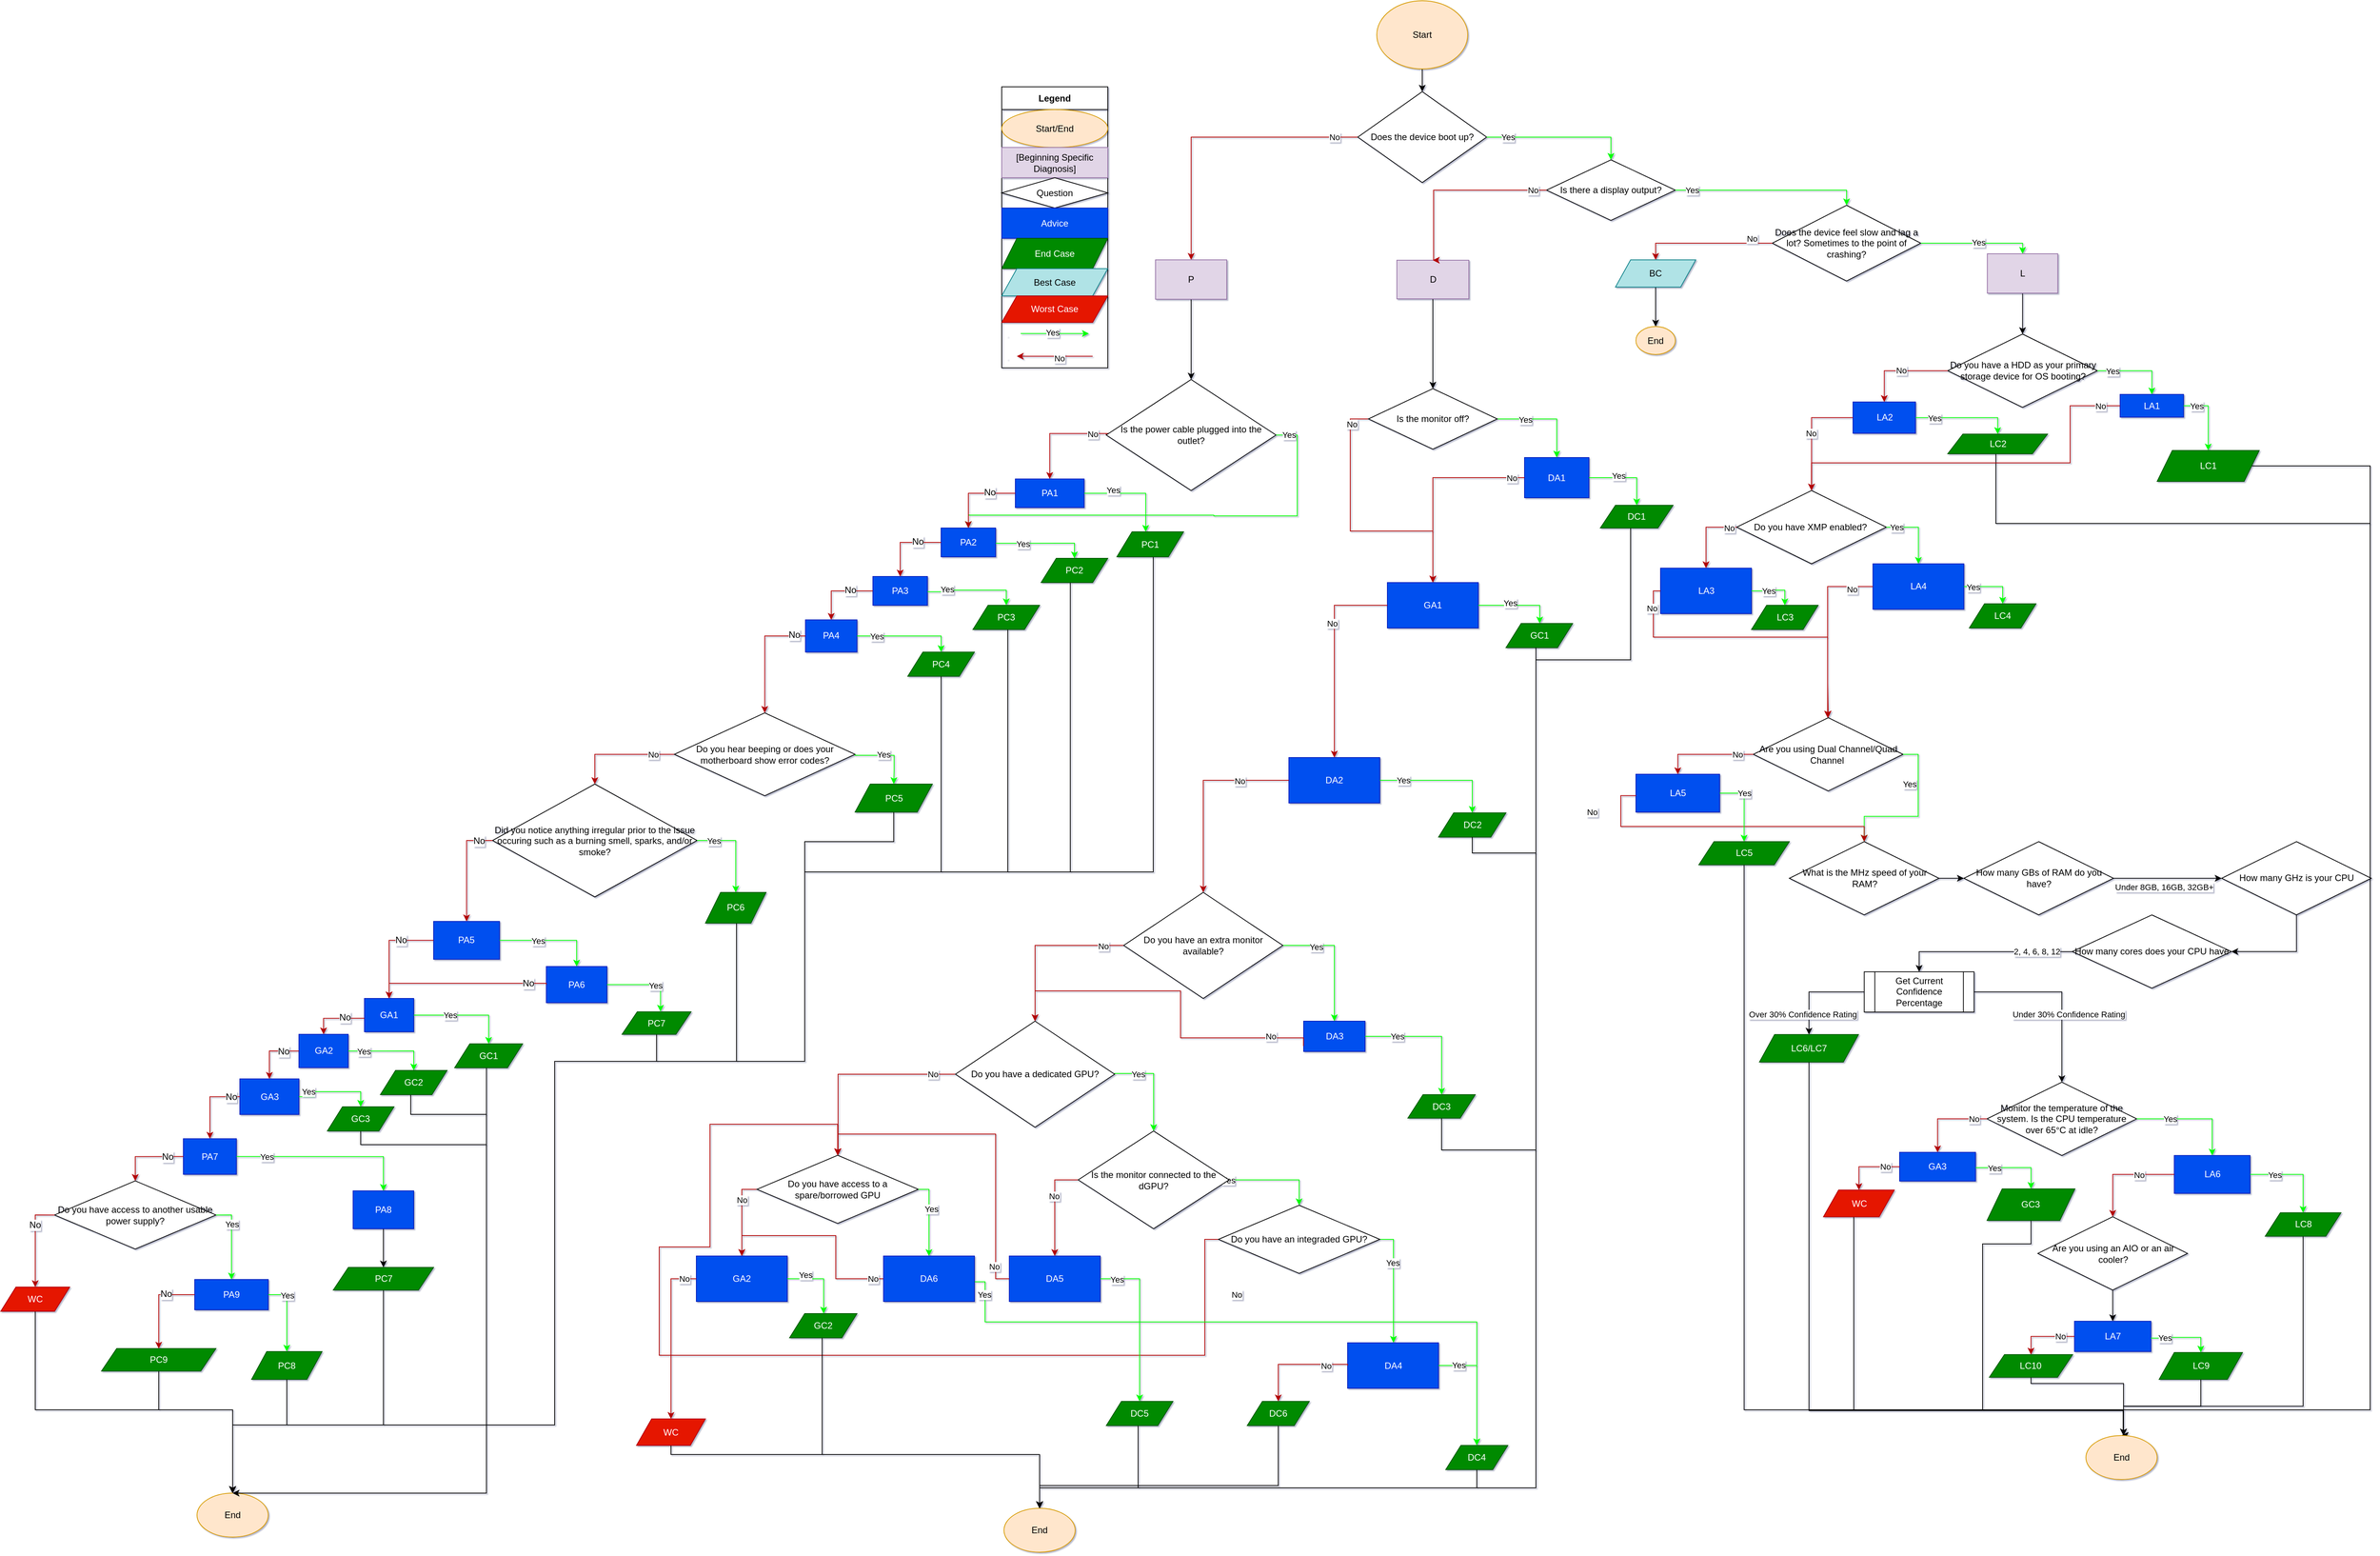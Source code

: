 <mxfile version="23.1.0" type="device" pages="2">
  <diagram name="Page-1" id="OdHnRM3s2IWl1smUU-UG">
    <mxGraphModel dx="8439" dy="2151" grid="1" gridSize="10" guides="1" tooltips="1" connect="1" arrows="1" fold="1" page="1" pageScale="1" pageWidth="827" pageHeight="1169" background="none" math="0" shadow="1">
      <root>
        <mxCell id="0" />
        <mxCell id="1" parent="0" />
        <mxCell id="ZoyzwjEK9VcZDlcnPtTe-3" style="edgeStyle=orthogonalEdgeStyle;rounded=0;orthogonalLoop=1;jettySize=auto;html=1;exitX=0.5;exitY=1;exitDx=0;exitDy=0;entryX=0.5;entryY=0;entryDx=0;entryDy=0;" parent="1" source="ZoyzwjEK9VcZDlcnPtTe-1" target="ZoyzwjEK9VcZDlcnPtTe-2" edge="1">
          <mxGeometry relative="1" as="geometry" />
        </mxCell>
        <mxCell id="ZoyzwjEK9VcZDlcnPtTe-1" value="Start" style="ellipse;whiteSpace=wrap;html=1;fillColor=#ffe6cc;strokeColor=#d79b00;" parent="1" vertex="1">
          <mxGeometry x="-935" width="120" height="90" as="geometry" />
        </mxCell>
        <mxCell id="ZoyzwjEK9VcZDlcnPtTe-5" style="edgeStyle=orthogonalEdgeStyle;rounded=0;orthogonalLoop=1;jettySize=auto;html=1;exitX=0;exitY=0.5;exitDx=0;exitDy=0;entryX=0.5;entryY=0;entryDx=0;entryDy=0;fillColor=#e51400;strokeColor=#B20000;" parent="1" source="ZoyzwjEK9VcZDlcnPtTe-2" target="c1PvHhg_qdXBHjV9jBTb-39" edge="1">
          <mxGeometry relative="1" as="geometry">
            <Array as="points">
              <mxPoint x="-1180" y="180" />
            </Array>
          </mxGeometry>
        </mxCell>
        <mxCell id="ZoyzwjEK9VcZDlcnPtTe-6" value="No" style="edgeLabel;html=1;align=center;verticalAlign=middle;resizable=0;points=[];" parent="ZoyzwjEK9VcZDlcnPtTe-5" vertex="1" connectable="0">
          <mxGeometry x="0.207" y="-1" relative="1" as="geometry">
            <mxPoint x="190" y="-11" as="offset" />
          </mxGeometry>
        </mxCell>
        <mxCell id="ZoyzwjEK9VcZDlcnPtTe-2" value="Does the device boot up?" style="rhombus;whiteSpace=wrap;html=1;" parent="1" vertex="1">
          <mxGeometry x="-960" y="120" width="170" height="120" as="geometry" />
        </mxCell>
        <mxCell id="ZoyzwjEK9VcZDlcnPtTe-4" value="Is there a display output?" style="rhombus;whiteSpace=wrap;html=1;" parent="1" vertex="1">
          <mxGeometry x="-711" y="210" width="170" height="80" as="geometry" />
        </mxCell>
        <mxCell id="ZoyzwjEK9VcZDlcnPtTe-8" style="edgeStyle=orthogonalEdgeStyle;rounded=0;orthogonalLoop=1;jettySize=auto;html=1;entryX=0.5;entryY=0;entryDx=0;entryDy=0;exitX=1;exitY=0.5;exitDx=0;exitDy=0;strokeColor=#00FF00;" parent="1" source="ZoyzwjEK9VcZDlcnPtTe-2" target="ZoyzwjEK9VcZDlcnPtTe-4" edge="1">
          <mxGeometry relative="1" as="geometry">
            <mxPoint x="-184" y="344" as="sourcePoint" />
            <mxPoint x="-115" y="484" as="targetPoint" />
          </mxGeometry>
        </mxCell>
        <mxCell id="ZoyzwjEK9VcZDlcnPtTe-9" value="Yes" style="edgeLabel;html=1;align=center;verticalAlign=middle;resizable=0;points=[];" parent="ZoyzwjEK9VcZDlcnPtTe-8" vertex="1" connectable="0">
          <mxGeometry x="0.207" y="-1" relative="1" as="geometry">
            <mxPoint x="-89" y="-1" as="offset" />
          </mxGeometry>
        </mxCell>
        <mxCell id="ZoyzwjEK9VcZDlcnPtTe-14" value="Does the device feel slow and lag a lot? Sometimes to the point of crashing?" style="rhombus;whiteSpace=wrap;html=1;" parent="1" vertex="1">
          <mxGeometry x="-413" y="270" width="196" height="100" as="geometry" />
        </mxCell>
        <mxCell id="ZoyzwjEK9VcZDlcnPtTe-39" style="edgeStyle=orthogonalEdgeStyle;rounded=0;orthogonalLoop=1;jettySize=auto;html=1;fillColor=#e51400;strokeColor=#B20000;entryX=0.5;entryY=0;entryDx=0;entryDy=0;" parent="1" source="ZoyzwjEK9VcZDlcnPtTe-18" target="ZoyzwjEK9VcZDlcnPtTe-114" edge="1">
          <mxGeometry relative="1" as="geometry">
            <mxPoint x="-1564" y="777" as="targetPoint" />
            <Array as="points">
              <mxPoint x="-970" y="552" />
              <mxPoint x="-970" y="700" />
              <mxPoint x="-861" y="700" />
            </Array>
          </mxGeometry>
        </mxCell>
        <mxCell id="O0XCypbzWyzdCV_W84y9-94" value="No" style="edgeLabel;html=1;align=center;verticalAlign=middle;resizable=0;points=[];" parent="ZoyzwjEK9VcZDlcnPtTe-39" connectable="0" vertex="1">
          <mxGeometry x="-0.825" y="2" relative="1" as="geometry">
            <mxPoint as="offset" />
          </mxGeometry>
        </mxCell>
        <mxCell id="ZoyzwjEK9VcZDlcnPtTe-42" style="edgeStyle=orthogonalEdgeStyle;rounded=0;orthogonalLoop=1;jettySize=auto;html=1;entryX=0.5;entryY=0;entryDx=0;entryDy=0;strokeColor=#00FF00;exitX=1;exitY=0.5;exitDx=0;exitDy=0;" parent="1" source="ZoyzwjEK9VcZDlcnPtTe-18" target="ZoyzwjEK9VcZDlcnPtTe-44" edge="1">
          <mxGeometry relative="1" as="geometry">
            <mxPoint x="-1139" y="812" as="targetPoint" />
            <mxPoint x="-736" y="522" as="sourcePoint" />
          </mxGeometry>
        </mxCell>
        <mxCell id="ZoyzwjEK9VcZDlcnPtTe-43" value="Yes" style="edgeLabel;html=1;align=center;verticalAlign=middle;resizable=0;points=[];" parent="ZoyzwjEK9VcZDlcnPtTe-42" vertex="1" connectable="0">
          <mxGeometry x="0.33" y="1" relative="1" as="geometry">
            <mxPoint x="-43" y="-7" as="offset" />
          </mxGeometry>
        </mxCell>
        <mxCell id="ZoyzwjEK9VcZDlcnPtTe-18" value="Is the monitor off?" style="rhombus;whiteSpace=wrap;html=1;" parent="1" vertex="1">
          <mxGeometry x="-946" y="512" width="170" height="80" as="geometry" />
        </mxCell>
        <mxCell id="ZoyzwjEK9VcZDlcnPtTe-35" style="edgeStyle=orthogonalEdgeStyle;rounded=0;orthogonalLoop=1;jettySize=auto;html=1;entryX=0.5;entryY=0;entryDx=0;entryDy=0;exitX=1;exitY=0.5;exitDx=0;exitDy=0;strokeColor=#00FF00;" parent="1" source="ZoyzwjEK9VcZDlcnPtTe-14" target="c1PvHhg_qdXBHjV9jBTb-41" edge="1">
          <mxGeometry relative="1" as="geometry">
            <mxPoint x="499.75" y="565.5" as="sourcePoint" />
            <mxPoint x="220" y="320" as="targetPoint" />
            <Array as="points">
              <mxPoint x="-217" y="320" />
              <mxPoint x="-83" y="320" />
            </Array>
          </mxGeometry>
        </mxCell>
        <mxCell id="ZoyzwjEK9VcZDlcnPtTe-36" value="Yes" style="edgeLabel;html=1;align=center;verticalAlign=middle;resizable=0;points=[];" parent="ZoyzwjEK9VcZDlcnPtTe-35" vertex="1" connectable="0">
          <mxGeometry x="0.016" y="1" relative="1" as="geometry">
            <mxPoint as="offset" />
          </mxGeometry>
        </mxCell>
        <mxCell id="ZoyzwjEK9VcZDlcnPtTe-44" value="DA1" style="rectangle;whiteSpace=wrap;html=1;rounded=0;fillColor=#0050ef;fontColor=#ffffff;strokeColor=#001DBC;" parent="1" vertex="1">
          <mxGeometry x="-740" y="603" width="85" height="53" as="geometry" />
        </mxCell>
        <mxCell id="ZoyzwjEK9VcZDlcnPtTe-48" value="" style="edgeStyle=orthogonalEdgeStyle;rounded=0;orthogonalLoop=1;jettySize=auto;html=1;entryX=0.5;entryY=0;entryDx=0;entryDy=0;strokeColor=#00FF00;exitX=1;exitY=0.5;exitDx=0;exitDy=0;" parent="1" source="ZoyzwjEK9VcZDlcnPtTe-44" target="ZoyzwjEK9VcZDlcnPtTe-49" edge="1">
          <mxGeometry relative="1" as="geometry">
            <mxPoint x="-964" y="1057" as="targetPoint" />
          </mxGeometry>
        </mxCell>
        <mxCell id="Nq2jeThxBs_EPSoeYXFK-10" value="Yes" style="edgeLabel;html=1;align=center;verticalAlign=middle;resizable=0;points=[];" parent="ZoyzwjEK9VcZDlcnPtTe-48" connectable="0" vertex="1">
          <mxGeometry x="-0.213" y="3" relative="1" as="geometry">
            <mxPoint as="offset" />
          </mxGeometry>
        </mxCell>
        <mxCell id="fYzCN0n41KoaeDHNDFKQ-31" style="edgeStyle=orthogonalEdgeStyle;rounded=0;orthogonalLoop=1;jettySize=auto;html=1;entryX=0.5;entryY=0;entryDx=0;entryDy=0;strokeColor=#B20000;exitX=0;exitY=0.5;exitDx=0;exitDy=0;" parent="1" source="ZoyzwjEK9VcZDlcnPtTe-44" target="ZoyzwjEK9VcZDlcnPtTe-114" edge="1">
          <mxGeometry relative="1" as="geometry">
            <mxPoint x="-745.5" y="614.67" as="sourcePoint" />
            <mxPoint x="-861" y="771.17" as="targetPoint" />
          </mxGeometry>
        </mxCell>
        <mxCell id="O0XCypbzWyzdCV_W84y9-96" value="No" style="edgeLabel;html=1;align=center;verticalAlign=middle;resizable=0;points=[];" parent="fYzCN0n41KoaeDHNDFKQ-31" connectable="0" vertex="1">
          <mxGeometry x="-0.865" relative="1" as="geometry">
            <mxPoint as="offset" />
          </mxGeometry>
        </mxCell>
        <mxCell id="fYzCN0n41KoaeDHNDFKQ-58" style="edgeStyle=orthogonalEdgeStyle;rounded=0;orthogonalLoop=1;jettySize=auto;html=1;entryX=0.5;entryY=0;entryDx=0;entryDy=0;" parent="1" source="ZoyzwjEK9VcZDlcnPtTe-49" target="ZoyzwjEK9VcZDlcnPtTe-168" edge="1">
          <mxGeometry relative="1" as="geometry">
            <mxPoint x="-724" y="1717" as="targetPoint" />
            <Array as="points">
              <mxPoint x="-600" y="870" />
              <mxPoint x="-725" y="870" />
              <mxPoint x="-725" y="1963" />
              <mxPoint x="-1380" y="1963" />
            </Array>
          </mxGeometry>
        </mxCell>
        <mxCell id="ZoyzwjEK9VcZDlcnPtTe-49" value="DC1" style="shape=parallelogram;perimeter=parallelogramPerimeter;whiteSpace=wrap;html=1;fixedSize=1;fillColor=#008a00;strokeColor=#005700;fontColor=#ffffff;" parent="1" vertex="1">
          <mxGeometry x="-640" y="666" width="96" height="30" as="geometry" />
        </mxCell>
        <mxCell id="ZoyzwjEK9VcZDlcnPtTe-91" value="" style="edgeStyle=orthogonalEdgeStyle;rounded=0;orthogonalLoop=1;jettySize=auto;html=1;strokeColor=#00FF00;" parent="1" source="ZoyzwjEK9VcZDlcnPtTe-92" target="ZoyzwjEK9VcZDlcnPtTe-94" edge="1">
          <mxGeometry relative="1" as="geometry" />
        </mxCell>
        <mxCell id="ZoyzwjEK9VcZDlcnPtTe-221" value="Yes" style="edgeLabel;html=1;align=center;verticalAlign=middle;resizable=0;points=[];" parent="ZoyzwjEK9VcZDlcnPtTe-91" vertex="1" connectable="0">
          <mxGeometry x="-0.484" y="-2" relative="1" as="geometry">
            <mxPoint as="offset" />
          </mxGeometry>
        </mxCell>
        <mxCell id="ZoyzwjEK9VcZDlcnPtTe-94" value="DA3" style="whiteSpace=wrap;html=1;fillColor=#0050ef;fontColor=#ffffff;strokeColor=#001DBC;" parent="1" vertex="1">
          <mxGeometry x="-1031.5" y="1347" width="81" height="40" as="geometry" />
        </mxCell>
        <mxCell id="ZoyzwjEK9VcZDlcnPtTe-95" value="" style="edgeStyle=orthogonalEdgeStyle;rounded=0;orthogonalLoop=1;jettySize=auto;html=1;exitX=1;exitY=0.5;exitDx=0;exitDy=0;strokeColor=#00FF00;" parent="1" source="ZoyzwjEK9VcZDlcnPtTe-94" target="ZoyzwjEK9VcZDlcnPtTe-100" edge="1">
          <mxGeometry relative="1" as="geometry" />
        </mxCell>
        <mxCell id="ZoyzwjEK9VcZDlcnPtTe-96" value="Yes" style="edgeLabel;html=1;align=center;verticalAlign=middle;resizable=0;points=[];" parent="ZoyzwjEK9VcZDlcnPtTe-95" vertex="1" connectable="0">
          <mxGeometry x="0.462" y="-1" relative="1" as="geometry">
            <mxPoint x="-58" y="-29" as="offset" />
          </mxGeometry>
        </mxCell>
        <mxCell id="ZoyzwjEK9VcZDlcnPtTe-140" style="edgeStyle=orthogonalEdgeStyle;rounded=0;orthogonalLoop=1;jettySize=auto;html=1;entryX=0.5;entryY=0;entryDx=0;entryDy=0;fillColor=#e51400;strokeColor=#B20000;exitX=-0.003;exitY=0.818;exitDx=0;exitDy=0;exitPerimeter=0;" parent="1" source="ZoyzwjEK9VcZDlcnPtTe-94" target="ZoyzwjEK9VcZDlcnPtTe-138" edge="1">
          <mxGeometry relative="1" as="geometry">
            <Array as="points">
              <mxPoint x="-1194" y="1369" />
              <mxPoint x="-1194" y="1307" />
              <mxPoint x="-1386" y="1307" />
            </Array>
          </mxGeometry>
        </mxCell>
        <mxCell id="ZoyzwjEK9VcZDlcnPtTe-141" value="No" style="edgeLabel;html=1;align=center;verticalAlign=middle;resizable=0;points=[];" parent="ZoyzwjEK9VcZDlcnPtTe-140" vertex="1" connectable="0">
          <mxGeometry x="-0.049" y="2" relative="1" as="geometry">
            <mxPoint x="121" y="47" as="offset" />
          </mxGeometry>
        </mxCell>
        <mxCell id="Z00Dgq7qMBzs-SMUYW6z-5" style="edgeStyle=orthogonalEdgeStyle;rounded=0;orthogonalLoop=1;jettySize=auto;html=1;exitX=0.5;exitY=1;exitDx=0;exitDy=0;entryX=0.5;entryY=0;entryDx=0;entryDy=0;" parent="1" source="ZoyzwjEK9VcZDlcnPtTe-100" target="ZoyzwjEK9VcZDlcnPtTe-168" edge="1">
          <mxGeometry relative="1" as="geometry">
            <mxPoint x="-719" y="2011" as="targetPoint" />
            <Array as="points">
              <mxPoint x="-850" y="1517" />
              <mxPoint x="-725" y="1517" />
              <mxPoint x="-725" y="1963" />
              <mxPoint x="-1380" y="1963" />
            </Array>
          </mxGeometry>
        </mxCell>
        <mxCell id="ZoyzwjEK9VcZDlcnPtTe-100" value="DC3" style="shape=parallelogram;perimeter=parallelogramPerimeter;whiteSpace=wrap;html=1;fixedSize=1;fillColor=#008a00;strokeColor=#005700;fontColor=#ffffff;" parent="1" vertex="1">
          <mxGeometry x="-894" y="1444" width="89" height="31" as="geometry" />
        </mxCell>
        <mxCell id="ZoyzwjEK9VcZDlcnPtTe-110" value="" style="edgeStyle=orthogonalEdgeStyle;rounded=0;orthogonalLoop=1;jettySize=auto;html=1;exitX=0.5;exitY=1;exitDx=0;exitDy=0;" parent="1" edge="1">
          <mxGeometry relative="1" as="geometry">
            <mxPoint x="-215" y="1789.0" as="sourcePoint" />
          </mxGeometry>
        </mxCell>
        <mxCell id="ZoyzwjEK9VcZDlcnPtTe-114" value="GA1" style="rounded=0;whiteSpace=wrap;html=1;fillColor=#0050ef;fontColor=#ffffff;strokeColor=#001DBC;" parent="1" vertex="1">
          <mxGeometry x="-921" y="768" width="120" height="60" as="geometry" />
        </mxCell>
        <mxCell id="ZoyzwjEK9VcZDlcnPtTe-119" value="" style="edgeStyle=orthogonalEdgeStyle;rounded=0;orthogonalLoop=1;jettySize=auto;html=1;strokeColor=#00FF00;exitX=1;exitY=0.5;exitDx=0;exitDy=0;" parent="1" source="ZoyzwjEK9VcZDlcnPtTe-114" target="ZoyzwjEK9VcZDlcnPtTe-118" edge="1">
          <mxGeometry relative="1" as="geometry">
            <Array as="points">
              <mxPoint x="-720" y="798" />
            </Array>
          </mxGeometry>
        </mxCell>
        <mxCell id="Nq2jeThxBs_EPSoeYXFK-9" value="Yes" style="edgeLabel;html=1;align=center;verticalAlign=middle;resizable=0;points=[];" parent="ZoyzwjEK9VcZDlcnPtTe-119" connectable="0" vertex="1">
          <mxGeometry x="-0.21" y="3" relative="1" as="geometry">
            <mxPoint as="offset" />
          </mxGeometry>
        </mxCell>
        <mxCell id="ZoyzwjEK9VcZDlcnPtTe-129" style="edgeStyle=orthogonalEdgeStyle;rounded=0;orthogonalLoop=1;jettySize=auto;html=1;entryX=0.5;entryY=0;entryDx=0;entryDy=0;fillColor=#e51400;strokeColor=#B20000;exitX=0;exitY=0.5;exitDx=0;exitDy=0;" parent="1" source="ZoyzwjEK9VcZDlcnPtTe-114" target="ZoyzwjEK9VcZDlcnPtTe-127" edge="1">
          <mxGeometry relative="1" as="geometry" />
        </mxCell>
        <mxCell id="Nq2jeThxBs_EPSoeYXFK-8" value="No" style="edgeLabel;html=1;align=center;verticalAlign=middle;resizable=0;points=[];" parent="ZoyzwjEK9VcZDlcnPtTe-129" connectable="0" vertex="1">
          <mxGeometry x="-0.305" y="-3" relative="1" as="geometry">
            <mxPoint as="offset" />
          </mxGeometry>
        </mxCell>
        <mxCell id="ZoyzwjEK9VcZDlcnPtTe-118" value="GC1" style="shape=parallelogram;perimeter=parallelogramPerimeter;whiteSpace=wrap;html=1;fixedSize=1;fillColor=#008a00;strokeColor=#005700;fontColor=#ffffff;" parent="1" vertex="1">
          <mxGeometry x="-764.5" y="821.99" width="88" height="32" as="geometry" />
        </mxCell>
        <mxCell id="ZoyzwjEK9VcZDlcnPtTe-127" value="DA2" style="whiteSpace=wrap;html=1;fillColor=#0050ef;fontColor=#ffffff;strokeColor=#001DBC;" parent="1" vertex="1">
          <mxGeometry x="-1051" y="999" width="120" height="60" as="geometry" />
        </mxCell>
        <mxCell id="ZoyzwjEK9VcZDlcnPtTe-130" style="edgeStyle=orthogonalEdgeStyle;rounded=0;orthogonalLoop=1;jettySize=auto;html=1;entryX=0.5;entryY=0;entryDx=0;entryDy=0;fillColor=#e51400;strokeColor=#B20000;exitX=0;exitY=0.5;exitDx=0;exitDy=0;" parent="1" source="ZoyzwjEK9VcZDlcnPtTe-127" target="ZoyzwjEK9VcZDlcnPtTe-92" edge="1">
          <mxGeometry relative="1" as="geometry" />
        </mxCell>
        <mxCell id="Nq2jeThxBs_EPSoeYXFK-11" value="No" style="edgeLabel;html=1;align=center;verticalAlign=middle;resizable=0;points=[];" parent="ZoyzwjEK9VcZDlcnPtTe-130" connectable="0" vertex="1">
          <mxGeometry x="-0.499" y="1" relative="1" as="geometry">
            <mxPoint as="offset" />
          </mxGeometry>
        </mxCell>
        <mxCell id="ZoyzwjEK9VcZDlcnPtTe-139" value="" style="edgeStyle=orthogonalEdgeStyle;rounded=0;orthogonalLoop=1;jettySize=auto;html=1;fillColor=#e51400;strokeColor=#B20000;" parent="1" source="ZoyzwjEK9VcZDlcnPtTe-92" target="ZoyzwjEK9VcZDlcnPtTe-138" edge="1">
          <mxGeometry relative="1" as="geometry" />
        </mxCell>
        <mxCell id="ZoyzwjEK9VcZDlcnPtTe-92" value="Do you have an extra monitor available?" style="rhombus;whiteSpace=wrap;html=1;" parent="1" vertex="1">
          <mxGeometry x="-1269" y="1177" width="210" height="140" as="geometry" />
        </mxCell>
        <mxCell id="ZoyzwjEK9VcZDlcnPtTe-133" value="" style="edgeStyle=orthogonalEdgeStyle;rounded=0;orthogonalLoop=1;jettySize=auto;html=1;exitX=1;exitY=0.5;exitDx=0;exitDy=0;strokeColor=#00FF00;" parent="1" source="ZoyzwjEK9VcZDlcnPtTe-127" target="ZoyzwjEK9VcZDlcnPtTe-135" edge="1">
          <mxGeometry relative="1" as="geometry">
            <mxPoint x="-1714" y="1188" as="sourcePoint" />
          </mxGeometry>
        </mxCell>
        <mxCell id="ZoyzwjEK9VcZDlcnPtTe-134" value="Yes" style="edgeLabel;html=1;align=center;verticalAlign=middle;resizable=0;points=[];" parent="ZoyzwjEK9VcZDlcnPtTe-133" vertex="1" connectable="0">
          <mxGeometry x="0.462" y="-1" relative="1" as="geometry">
            <mxPoint x="-90" y="-1" as="offset" />
          </mxGeometry>
        </mxCell>
        <mxCell id="ZoyzwjEK9VcZDlcnPtTe-135" value="DC2" style="shape=parallelogram;perimeter=parallelogramPerimeter;whiteSpace=wrap;html=1;fixedSize=1;fillColor=#008a00;strokeColor=#005700;fontColor=#ffffff;" parent="1" vertex="1">
          <mxGeometry x="-853.5" y="1072" width="89" height="32" as="geometry" />
        </mxCell>
        <mxCell id="ZoyzwjEK9VcZDlcnPtTe-136" value="" style="edgeStyle=orthogonalEdgeStyle;rounded=0;orthogonalLoop=1;jettySize=auto;html=1;exitX=0.5;exitY=1;exitDx=0;exitDy=0;entryX=0.5;entryY=0;entryDx=0;entryDy=0;" parent="1" source="ZoyzwjEK9VcZDlcnPtTe-135" target="ZoyzwjEK9VcZDlcnPtTe-168" edge="1">
          <mxGeometry relative="1" as="geometry">
            <mxPoint x="-1582" y="957" as="sourcePoint" />
            <mxPoint x="-724" y="1717" as="targetPoint" />
            <Array as="points">
              <mxPoint x="-809" y="1125" />
              <mxPoint x="-725" y="1125" />
              <mxPoint x="-725" y="1963" />
              <mxPoint x="-1380" y="1963" />
            </Array>
          </mxGeometry>
        </mxCell>
        <mxCell id="ZoyzwjEK9VcZDlcnPtTe-154" style="edgeStyle=orthogonalEdgeStyle;rounded=0;orthogonalLoop=1;jettySize=auto;html=1;entryX=0.5;entryY=0;entryDx=0;entryDy=0;;strokeColor=#00FF00;exitX=1;exitY=0.5;exitDx=0;exitDy=0;" parent="1" source="ZoyzwjEK9VcZDlcnPtTe-138" target="ZoyzwjEK9VcZDlcnPtTe-155" edge="1">
          <mxGeometry relative="1" as="geometry">
            <mxPoint x="-2379" y="1757" as="targetPoint" />
            <Array as="points">
              <mxPoint x="-1230" y="1416" />
            </Array>
          </mxGeometry>
        </mxCell>
        <mxCell id="ZoyzwjEK9VcZDlcnPtTe-157" value="Yes" style="edgeLabel;html=1;align=center;verticalAlign=middle;resizable=0;points=[];" parent="ZoyzwjEK9VcZDlcnPtTe-154" vertex="1" connectable="0">
          <mxGeometry x="0.296" y="-1" relative="1" as="geometry">
            <mxPoint x="-20" y="-30" as="offset" />
          </mxGeometry>
        </mxCell>
        <mxCell id="ZoyzwjEK9VcZDlcnPtTe-181" style="edgeStyle=orthogonalEdgeStyle;rounded=0;orthogonalLoop=1;jettySize=auto;html=1;entryX=0.5;entryY=0;entryDx=0;entryDy=0;fillColor=#e51400;strokeColor=#B20000;exitX=0;exitY=0.5;exitDx=0;exitDy=0;" parent="1" source="ZoyzwjEK9VcZDlcnPtTe-138" target="ZoyzwjEK9VcZDlcnPtTe-171" edge="1">
          <mxGeometry relative="1" as="geometry">
            <Array as="points">
              <mxPoint x="-1646" y="1417" />
              <mxPoint x="-1646" y="1524" />
            </Array>
          </mxGeometry>
        </mxCell>
        <mxCell id="ZoyzwjEK9VcZDlcnPtTe-183" value="No" style="edgeLabel;html=1;align=center;verticalAlign=middle;resizable=0;points=[];" parent="ZoyzwjEK9VcZDlcnPtTe-181" vertex="1" connectable="0">
          <mxGeometry x="-0.221" y="-1" relative="1" as="geometry">
            <mxPoint x="72" y="1" as="offset" />
          </mxGeometry>
        </mxCell>
        <mxCell id="ZoyzwjEK9VcZDlcnPtTe-138" value="Do you have a dedicated GPU?" style="rhombus;whiteSpace=wrap;html=1;" parent="1" vertex="1">
          <mxGeometry x="-1491" y="1347" width="210" height="140" as="geometry" />
        </mxCell>
        <mxCell id="ZoyzwjEK9VcZDlcnPtTe-144" value="" style="edgeStyle=orthogonalEdgeStyle;rounded=0;orthogonalLoop=1;jettySize=auto;html=1;exitX=0.5;exitY=1;exitDx=0;exitDy=0;" parent="1" source="c1PvHhg_qdXBHjV9jBTb-42" target="ZoyzwjEK9VcZDlcnPtTe-145" edge="1">
          <mxGeometry relative="1" as="geometry">
            <mxPoint x="-524" y="428.75" as="sourcePoint" />
          </mxGeometry>
        </mxCell>
        <mxCell id="ZoyzwjEK9VcZDlcnPtTe-145" value="End" style="ellipse;whiteSpace=wrap;html=1;fillColor=#ffe6cc;strokeColor=#d79b00;" parent="1" vertex="1">
          <mxGeometry x="-593" y="430" width="52" height="37" as="geometry" />
        </mxCell>
        <mxCell id="ZoyzwjEK9VcZDlcnPtTe-146" style="edgeStyle=orthogonalEdgeStyle;rounded=0;orthogonalLoop=1;jettySize=auto;html=1;entryX=0.5;entryY=0;entryDx=0;entryDy=0;exitX=0;exitY=0.5;exitDx=0;exitDy=0;fillColor=#e51400;strokeColor=#B20000;" parent="1" source="ZoyzwjEK9VcZDlcnPtTe-14" target="c1PvHhg_qdXBHjV9jBTb-42" edge="1">
          <mxGeometry relative="1" as="geometry">
            <mxPoint x="-294.25" y="464.75" as="sourcePoint" />
            <mxPoint x="-526.75" y="367.75" as="targetPoint" />
          </mxGeometry>
        </mxCell>
        <mxCell id="ZoyzwjEK9VcZDlcnPtTe-147" value="No" style="edgeLabel;html=1;align=center;verticalAlign=middle;resizable=0;points=[];" parent="ZoyzwjEK9VcZDlcnPtTe-146" vertex="1" connectable="0">
          <mxGeometry x="-0.072" y="-1" relative="1" as="geometry">
            <mxPoint x="54" y="-5" as="offset" />
          </mxGeometry>
        </mxCell>
        <mxCell id="ZoyzwjEK9VcZDlcnPtTe-159" value="" style="edgeStyle=orthogonalEdgeStyle;rounded=0;orthogonalLoop=1;jettySize=auto;html=1;strokeColor=#00FF00;exitX=1;exitY=0.5;exitDx=0;exitDy=0;" parent="1" source="ZoyzwjEK9VcZDlcnPtTe-155" target="ZoyzwjEK9VcZDlcnPtTe-158" edge="1">
          <mxGeometry relative="1" as="geometry" />
        </mxCell>
        <mxCell id="ZoyzwjEK9VcZDlcnPtTe-160" value="Yes" style="edgeLabel;html=1;align=center;verticalAlign=middle;resizable=0;points=[];" parent="ZoyzwjEK9VcZDlcnPtTe-159" vertex="1" connectable="0">
          <mxGeometry x="-0.055" relative="1" as="geometry">
            <mxPoint x="-61" as="offset" />
          </mxGeometry>
        </mxCell>
        <mxCell id="ZoyzwjEK9VcZDlcnPtTe-187" style="edgeStyle=orthogonalEdgeStyle;rounded=0;orthogonalLoop=1;jettySize=auto;html=1;entryX=0.5;entryY=0;entryDx=0;entryDy=0;fillColor=#e51400;strokeColor=#B20000;exitX=0;exitY=0.5;exitDx=0;exitDy=0;" parent="1" source="ZoyzwjEK9VcZDlcnPtTe-155" target="ZoyzwjEK9VcZDlcnPtTe-185" edge="1">
          <mxGeometry relative="1" as="geometry" />
        </mxCell>
        <mxCell id="ZoyzwjEK9VcZDlcnPtTe-223" value="No" style="edgeLabel;html=1;align=center;verticalAlign=middle;resizable=0;points=[];" parent="ZoyzwjEK9VcZDlcnPtTe-187" vertex="1" connectable="0">
          <mxGeometry x="-0.21" y="-1" relative="1" as="geometry">
            <mxPoint as="offset" />
          </mxGeometry>
        </mxCell>
        <mxCell id="ZoyzwjEK9VcZDlcnPtTe-155" value="Is the monitor connected to the dGPU?&lt;br&gt;" style="rhombus;whiteSpace=wrap;html=1;" parent="1" vertex="1">
          <mxGeometry x="-1329" y="1492" width="199" height="129" as="geometry" />
        </mxCell>
        <mxCell id="ZoyzwjEK9VcZDlcnPtTe-182" style="edgeStyle=orthogonalEdgeStyle;rounded=0;orthogonalLoop=1;jettySize=auto;html=1;entryX=0.5;entryY=0;entryDx=0;entryDy=0;exitX=0;exitY=0.5;exitDx=0;exitDy=0;fillColor=#e51400;strokeColor=#B20000;" parent="1" source="ZoyzwjEK9VcZDlcnPtTe-158" target="ZoyzwjEK9VcZDlcnPtTe-171" edge="1">
          <mxGeometry relative="1" as="geometry">
            <Array as="points">
              <mxPoint x="-1162" y="1635" />
              <mxPoint x="-1162" y="1788" />
              <mxPoint x="-1882" y="1788" />
              <mxPoint x="-1882" y="1645" />
              <mxPoint x="-1815" y="1645" />
              <mxPoint x="-1815" y="1483" />
              <mxPoint x="-1647" y="1483" />
            </Array>
          </mxGeometry>
        </mxCell>
        <mxCell id="Nq2jeThxBs_EPSoeYXFK-17" value="No" style="edgeLabel;html=1;align=center;verticalAlign=middle;resizable=0;points=[];" parent="ZoyzwjEK9VcZDlcnPtTe-182" connectable="0" vertex="1">
          <mxGeometry x="-0.75" y="-3" relative="1" as="geometry">
            <mxPoint x="55" y="-77" as="offset" />
          </mxGeometry>
        </mxCell>
        <mxCell id="lmLpkXQCKmIT22nxvxjV-1" style="edgeStyle=orthogonalEdgeStyle;rounded=0;orthogonalLoop=1;jettySize=auto;html=1;entryX=0.5;entryY=0;entryDx=0;entryDy=0;strokeColor=#00FF00;" parent="1" source="ZoyzwjEK9VcZDlcnPtTe-158" target="ZoyzwjEK9VcZDlcnPtTe-163" edge="1">
          <mxGeometry relative="1" as="geometry">
            <Array as="points">
              <mxPoint x="-913" y="1635" />
              <mxPoint x="-913" y="1772" />
            </Array>
          </mxGeometry>
        </mxCell>
        <mxCell id="Nq2jeThxBs_EPSoeYXFK-18" value="Yes" style="edgeLabel;html=1;align=center;verticalAlign=middle;resizable=0;points=[];" parent="lmLpkXQCKmIT22nxvxjV-1" connectable="0" vertex="1">
          <mxGeometry x="-0.021" y="-1" relative="1" as="geometry">
            <mxPoint y="-27" as="offset" />
          </mxGeometry>
        </mxCell>
        <mxCell id="ZoyzwjEK9VcZDlcnPtTe-158" value="Do you have an integraded GPU?" style="rhombus;whiteSpace=wrap;html=1;" parent="1" vertex="1">
          <mxGeometry x="-1144" y="1590" width="213" height="90" as="geometry" />
        </mxCell>
        <mxCell id="ZoyzwjEK9VcZDlcnPtTe-163" value="DA4" style="whiteSpace=wrap;html=1;fillColor=#0050ef;fontColor=#ffffff;strokeColor=#001DBC;" parent="1" vertex="1">
          <mxGeometry x="-973.5" y="1771.54" width="120" height="60" as="geometry" />
        </mxCell>
        <mxCell id="ZoyzwjEK9VcZDlcnPtTe-164" value="" style="edgeStyle=orthogonalEdgeStyle;rounded=0;orthogonalLoop=1;jettySize=auto;html=1;entryX=0.5;entryY=0;entryDx=0;entryDy=0;strokeColor=#00FF00;exitX=1;exitY=0.5;exitDx=0;exitDy=0;" parent="1" source="ZoyzwjEK9VcZDlcnPtTe-163" target="ZoyzwjEK9VcZDlcnPtTe-167" edge="1">
          <mxGeometry relative="1" as="geometry">
            <mxPoint x="-1429" y="2157" as="targetPoint" />
          </mxGeometry>
        </mxCell>
        <mxCell id="ZoyzwjEK9VcZDlcnPtTe-165" value="Yes" style="edgeLabel;html=1;align=center;verticalAlign=middle;resizable=0;points=[];" parent="ZoyzwjEK9VcZDlcnPtTe-164" vertex="1" connectable="0">
          <mxGeometry x="0.462" y="-1" relative="1" as="geometry">
            <mxPoint x="-23" y="-64" as="offset" />
          </mxGeometry>
        </mxCell>
        <mxCell id="URo-aM6C4GX2aeOIg-Cq-10" style="edgeStyle=orthogonalEdgeStyle;rounded=0;orthogonalLoop=1;jettySize=auto;html=1;" parent="1" source="ZoyzwjEK9VcZDlcnPtTe-167" target="ZoyzwjEK9VcZDlcnPtTe-168" edge="1">
          <mxGeometry relative="1" as="geometry">
            <Array as="points">
              <mxPoint x="-803" y="1963" />
              <mxPoint x="-1380" y="1963" />
            </Array>
          </mxGeometry>
        </mxCell>
        <mxCell id="ZoyzwjEK9VcZDlcnPtTe-167" value="DC4" style="shape=parallelogram;perimeter=parallelogramPerimeter;whiteSpace=wrap;html=1;fixedSize=1;fillColor=#008a00;strokeColor=#005700;fontColor=#ffffff;" parent="1" vertex="1">
          <mxGeometry x="-844" y="1907" width="82" height="32" as="geometry" />
        </mxCell>
        <mxCell id="ZoyzwjEK9VcZDlcnPtTe-168" value="End" style="ellipse;whiteSpace=wrap;html=1;fillColor=#ffe6cc;strokeColor=#d79b00;" parent="1" vertex="1">
          <mxGeometry x="-1427" y="1990" width="94" height="58" as="geometry" />
        </mxCell>
        <mxCell id="ZoyzwjEK9VcZDlcnPtTe-228" style="edgeStyle=orthogonalEdgeStyle;rounded=0;orthogonalLoop=1;jettySize=auto;html=1;entryX=0.5;entryY=0;entryDx=0;entryDy=0;fillColor=#e51400;strokeColor=#B20000;exitX=0;exitY=0.5;exitDx=0;exitDy=0;" parent="1" source="ZoyzwjEK9VcZDlcnPtTe-171" target="ZoyzwjEK9VcZDlcnPtTe-218" edge="1">
          <mxGeometry relative="1" as="geometry" />
        </mxCell>
        <mxCell id="ZoyzwjEK9VcZDlcnPtTe-229" value="No" style="edgeLabel;html=1;align=center;verticalAlign=middle;resizable=0;points=[];" parent="ZoyzwjEK9VcZDlcnPtTe-228" vertex="1" connectable="0">
          <mxGeometry x="0.06" y="5" relative="1" as="geometry">
            <mxPoint x="-5" y="-23" as="offset" />
          </mxGeometry>
        </mxCell>
        <mxCell id="ZoyzwjEK9VcZDlcnPtTe-171" value="Do you have access to a spare/borrowed GPU" style="rhombus;whiteSpace=wrap;html=1;" parent="1" vertex="1">
          <mxGeometry x="-1753" y="1524" width="213" height="90" as="geometry" />
        </mxCell>
        <mxCell id="ZoyzwjEK9VcZDlcnPtTe-185" value="DA5" style="whiteSpace=wrap;html=1;fillColor=#0050ef;fontColor=#ffffff;strokeColor=#001DBC;" parent="1" vertex="1">
          <mxGeometry x="-1420" y="1657" width="120" height="60" as="geometry" />
        </mxCell>
        <mxCell id="ZoyzwjEK9VcZDlcnPtTe-196" style="edgeStyle=orthogonalEdgeStyle;rounded=0;orthogonalLoop=1;jettySize=auto;html=1;entryX=0.5;entryY=0;entryDx=0;entryDy=0;exitX=0;exitY=0.5;exitDx=0;exitDy=0;fillColor=#e51400;strokeColor=#B20000;" parent="1" source="ZoyzwjEK9VcZDlcnPtTe-185" target="ZoyzwjEK9VcZDlcnPtTe-171" edge="1">
          <mxGeometry relative="1" as="geometry">
            <Array as="points">
              <mxPoint x="-1438" y="1687" />
              <mxPoint x="-1438" y="1496" />
              <mxPoint x="-1647" y="1496" />
            </Array>
            <mxPoint x="-1415" y="1850" as="sourcePoint" />
            <mxPoint x="-1598.5" y="1483" as="targetPoint" />
          </mxGeometry>
        </mxCell>
        <mxCell id="ZoyzwjEK9VcZDlcnPtTe-199" value="No" style="edgeLabel;html=1;align=center;verticalAlign=middle;resizable=0;points=[];" parent="ZoyzwjEK9VcZDlcnPtTe-196" connectable="0" vertex="1">
          <mxGeometry x="-0.777" y="-1" relative="1" as="geometry">
            <mxPoint x="-3" y="15" as="offset" />
          </mxGeometry>
        </mxCell>
        <mxCell id="ZoyzwjEK9VcZDlcnPtTe-191" value="" style="edgeStyle=orthogonalEdgeStyle;rounded=0;orthogonalLoop=1;jettySize=auto;html=1;exitX=1;exitY=0.5;exitDx=0;exitDy=0;strokeColor=#00FF00;entryX=0.5;entryY=0;entryDx=0;entryDy=0;" parent="1" source="ZoyzwjEK9VcZDlcnPtTe-185" target="ZoyzwjEK9VcZDlcnPtTe-193" edge="1">
          <mxGeometry relative="1" as="geometry">
            <mxPoint x="-2358" y="1977" as="sourcePoint" />
            <Array as="points">
              <mxPoint x="-1248" y="1687" />
            </Array>
          </mxGeometry>
        </mxCell>
        <mxCell id="ZoyzwjEK9VcZDlcnPtTe-192" value="Yes" style="edgeLabel;html=1;align=center;verticalAlign=middle;resizable=0;points=[];" parent="ZoyzwjEK9VcZDlcnPtTe-191" vertex="1" connectable="0">
          <mxGeometry x="0.462" y="-1" relative="1" as="geometry">
            <mxPoint x="-29" y="-104" as="offset" />
          </mxGeometry>
        </mxCell>
        <mxCell id="fYzCN0n41KoaeDHNDFKQ-55" style="edgeStyle=orthogonalEdgeStyle;rounded=0;orthogonalLoop=1;jettySize=auto;html=1;" parent="1" source="ZoyzwjEK9VcZDlcnPtTe-193" target="ZoyzwjEK9VcZDlcnPtTe-168" edge="1">
          <mxGeometry relative="1" as="geometry">
            <Array as="points">
              <mxPoint x="-1250" y="1963" />
              <mxPoint x="-1380" y="1963" />
            </Array>
          </mxGeometry>
        </mxCell>
        <mxCell id="ZoyzwjEK9VcZDlcnPtTe-231" style="edgeStyle=orthogonalEdgeStyle;rounded=0;orthogonalLoop=1;jettySize=auto;html=1;entryX=0.5;entryY=0;entryDx=0;entryDy=0;fillColor=#e51400;strokeColor=#B20000;exitX=0;exitY=0.5;exitDx=0;exitDy=0;" parent="1" source="ZoyzwjEK9VcZDlcnPtTe-207" target="ZoyzwjEK9VcZDlcnPtTe-218" edge="1">
          <mxGeometry relative="1" as="geometry">
            <Array as="points">
              <mxPoint x="-1649" y="1687" />
              <mxPoint x="-1649" y="1630" />
              <mxPoint x="-1773" y="1630" />
            </Array>
          </mxGeometry>
        </mxCell>
        <mxCell id="ZoyzwjEK9VcZDlcnPtTe-232" value="No" style="edgeLabel;html=1;align=center;verticalAlign=middle;resizable=0;points=[];" parent="ZoyzwjEK9VcZDlcnPtTe-231" vertex="1" connectable="0">
          <mxGeometry x="-0.567" y="-4" relative="1" as="geometry">
            <mxPoint x="44" y="4" as="offset" />
          </mxGeometry>
        </mxCell>
        <mxCell id="ZoyzwjEK9VcZDlcnPtTe-210" value="" style="edgeStyle=orthogonalEdgeStyle;rounded=0;orthogonalLoop=1;jettySize=auto;html=1;exitX=0.992;exitY=0.567;exitDx=0;exitDy=0;strokeColor=#00FF00;entryX=0.5;entryY=0;entryDx=0;entryDy=0;exitPerimeter=0;" parent="1" source="ZoyzwjEK9VcZDlcnPtTe-207" target="ZoyzwjEK9VcZDlcnPtTe-167" edge="1">
          <mxGeometry relative="1" as="geometry">
            <mxPoint x="-3044" y="2063" as="sourcePoint" />
            <mxPoint x="-1445.941" y="2017" as="targetPoint" />
            <Array as="points">
              <mxPoint x="-1452" y="1691" />
              <mxPoint x="-1452" y="1744" />
              <mxPoint x="-803" y="1744" />
            </Array>
          </mxGeometry>
        </mxCell>
        <mxCell id="URo-aM6C4GX2aeOIg-Cq-8" value="Yes" style="edgeLabel;html=1;align=center;verticalAlign=middle;resizable=0;points=[];" parent="ZoyzwjEK9VcZDlcnPtTe-210" connectable="0" vertex="1">
          <mxGeometry x="-0.881" y="-1" relative="1" as="geometry">
            <mxPoint y="-21" as="offset" />
          </mxGeometry>
        </mxCell>
        <mxCell id="ZoyzwjEK9VcZDlcnPtTe-218" value="GA2" style="whiteSpace=wrap;html=1;fillColor=#0050ef;fontColor=#ffffff;strokeColor=#001DBC;" parent="1" vertex="1">
          <mxGeometry x="-1833" y="1657" width="120" height="60" as="geometry" />
        </mxCell>
        <mxCell id="ZoyzwjEK9VcZDlcnPtTe-234" value="" style="edgeStyle=orthogonalEdgeStyle;rounded=0;orthogonalLoop=1;jettySize=auto;html=1;strokeColor=#00FF00;exitX=1;exitY=0.5;exitDx=0;exitDy=0;entryX=0.5;entryY=0;entryDx=0;entryDy=0;" parent="1" source="ZoyzwjEK9VcZDlcnPtTe-218" target="ZoyzwjEK9VcZDlcnPtTe-237" edge="1">
          <mxGeometry relative="1" as="geometry">
            <mxPoint x="-1649" y="1732" as="targetPoint" />
            <Array as="points">
              <mxPoint x="-1665" y="1687" />
              <mxPoint x="-1665" y="1733" />
            </Array>
          </mxGeometry>
        </mxCell>
        <mxCell id="ZoyzwjEK9VcZDlcnPtTe-240" value="Yes" style="edgeLabel;html=1;align=center;verticalAlign=middle;resizable=0;points=[];" parent="ZoyzwjEK9VcZDlcnPtTe-234" vertex="1" connectable="0">
          <mxGeometry x="-0.387" y="5" relative="1" as="geometry">
            <mxPoint x="-5" as="offset" />
          </mxGeometry>
        </mxCell>
        <mxCell id="ZoyzwjEK9VcZDlcnPtTe-246" style="edgeStyle=orthogonalEdgeStyle;rounded=0;orthogonalLoop=1;jettySize=auto;html=1;exitX=0;exitY=0.5;exitDx=0;exitDy=0;fillColor=#e51400;strokeColor=#B20000;entryX=0.5;entryY=0;entryDx=0;entryDy=0;" parent="1" source="ZoyzwjEK9VcZDlcnPtTe-218" target="ZoyzwjEK9VcZDlcnPtTe-243" edge="1">
          <mxGeometry relative="1" as="geometry" />
        </mxCell>
        <mxCell id="Nq2jeThxBs_EPSoeYXFK-19" value="No" style="edgeLabel;html=1;align=center;verticalAlign=middle;resizable=0;points=[];" parent="ZoyzwjEK9VcZDlcnPtTe-246" connectable="0" vertex="1">
          <mxGeometry x="-0.197" y="1" relative="1" as="geometry">
            <mxPoint x="16" y="-54" as="offset" />
          </mxGeometry>
        </mxCell>
        <mxCell id="ZoyzwjEK9VcZDlcnPtTe-224" value="" style="edgeStyle=orthogonalEdgeStyle;rounded=0;orthogonalLoop=1;jettySize=auto;html=1;exitX=1;exitY=0.5;exitDx=0;exitDy=0;entryX=0.5;entryY=0;entryDx=0;entryDy=0;strokeColor=#00FF00;" parent="1" source="ZoyzwjEK9VcZDlcnPtTe-171" target="ZoyzwjEK9VcZDlcnPtTe-207" edge="1">
          <mxGeometry relative="1" as="geometry">
            <mxPoint x="-2951" y="1916" as="sourcePoint" />
            <mxPoint x="-3608" y="2127" as="targetPoint" />
            <Array as="points">
              <mxPoint x="-1526" y="1569" />
            </Array>
          </mxGeometry>
        </mxCell>
        <mxCell id="ZoyzwjEK9VcZDlcnPtTe-230" value="Yes" style="edgeLabel;html=1;align=center;verticalAlign=middle;resizable=0;points=[];" parent="ZoyzwjEK9VcZDlcnPtTe-224" vertex="1" connectable="0">
          <mxGeometry x="-0.218" y="3" relative="1" as="geometry">
            <mxPoint as="offset" />
          </mxGeometry>
        </mxCell>
        <mxCell id="ZoyzwjEK9VcZDlcnPtTe-207" value="DA6" style="whiteSpace=wrap;html=1;fillColor=#0050ef;fontColor=#ffffff;strokeColor=#001DBC;" parent="1" vertex="1">
          <mxGeometry x="-1586" y="1657" width="120" height="60" as="geometry" />
        </mxCell>
        <mxCell id="fYzCN0n41KoaeDHNDFKQ-54" style="edgeStyle=orthogonalEdgeStyle;rounded=0;orthogonalLoop=1;jettySize=auto;html=1;exitX=0.5;exitY=1;exitDx=0;exitDy=0;" parent="1" source="ZoyzwjEK9VcZDlcnPtTe-237" target="ZoyzwjEK9VcZDlcnPtTe-168" edge="1">
          <mxGeometry relative="1" as="geometry">
            <Array as="points">
              <mxPoint x="-1667" y="1765" />
              <mxPoint x="-1667" y="1919" />
              <mxPoint x="-1380" y="1919" />
            </Array>
          </mxGeometry>
        </mxCell>
        <mxCell id="ZoyzwjEK9VcZDlcnPtTe-237" value="GC2" style="shape=parallelogram;perimeter=parallelogramPerimeter;whiteSpace=wrap;html=1;fixedSize=1;fillColor=#008a00;strokeColor=#005700;fontColor=#ffffff;" parent="1" vertex="1">
          <mxGeometry x="-1710" y="1733" width="89" height="32" as="geometry" />
        </mxCell>
        <mxCell id="fYzCN0n41KoaeDHNDFKQ-53" style="edgeStyle=orthogonalEdgeStyle;rounded=0;orthogonalLoop=1;jettySize=auto;html=1;exitX=0.5;exitY=1;exitDx=0;exitDy=0;" parent="1" source="ZoyzwjEK9VcZDlcnPtTe-243" target="ZoyzwjEK9VcZDlcnPtTe-168" edge="1">
          <mxGeometry relative="1" as="geometry">
            <Array as="points">
              <mxPoint x="-1866" y="1919" />
              <mxPoint x="-1380" y="1919" />
            </Array>
          </mxGeometry>
        </mxCell>
        <mxCell id="ZoyzwjEK9VcZDlcnPtTe-243" value="WC" style="shape=parallelogram;perimeter=parallelogramPerimeter;whiteSpace=wrap;html=1;fixedSize=1;fillColor=#e51400;strokeColor=#B20000;fontColor=#ffffff;movable=1;resizable=1;rotatable=1;deletable=1;editable=1;locked=0;connectable=1;" parent="1" vertex="1">
          <mxGeometry x="-1912" y="1872" width="91" height="35" as="geometry" />
        </mxCell>
        <mxCell id="hu2AZvP0h_AOCYucGrUS-1" value="" style="edgeStyle=orthogonalEdgeStyle;rounded=0;orthogonalLoop=1;jettySize=auto;html=1;entryX=0.5;entryY=0;entryDx=0;entryDy=0;" parent="1" source="ZoyzwjEK9VcZDlcnPtTe-118" target="ZoyzwjEK9VcZDlcnPtTe-168" edge="1">
          <mxGeometry relative="1" as="geometry">
            <mxPoint x="-730" y="854" as="sourcePoint" />
            <mxPoint x="-724" y="1717" as="targetPoint" />
            <Array as="points">
              <mxPoint x="-725" y="1963" />
              <mxPoint x="-1380" y="1963" />
            </Array>
          </mxGeometry>
        </mxCell>
        <mxCell id="EL8J7hDHsTRLwSBgsrhx-5" style="edgeStyle=orthogonalEdgeStyle;rounded=0;orthogonalLoop=1;jettySize=auto;html=1;exitX=0.5;exitY=1;exitDx=0;exitDy=0;entryX=0.5;entryY=0;entryDx=0;entryDy=0;" parent="1" source="EL8J7hDHsTRLwSBgsrhx-1" target="ZoyzwjEK9VcZDlcnPtTe-18" edge="1">
          <mxGeometry relative="1" as="geometry">
            <mxPoint x="-857" y="629" as="targetPoint" />
          </mxGeometry>
        </mxCell>
        <mxCell id="EL8J7hDHsTRLwSBgsrhx-1" value="D" style="rectangle;whiteSpace=wrap;html=1;rounded=0;fillColor=#e1d5e7;strokeColor=#9673a6;" parent="1" vertex="1">
          <mxGeometry x="-908.5" y="342.5" width="95" height="51" as="geometry" />
        </mxCell>
        <mxCell id="fYzCN0n41KoaeDHNDFKQ-37" style="edgeStyle=orthogonalEdgeStyle;rounded=0;orthogonalLoop=1;jettySize=auto;html=1;exitX=0.5;exitY=1;exitDx=0;exitDy=0;" parent="1" source="ZoyzwjEK9VcZDlcnPtTe-135" target="ZoyzwjEK9VcZDlcnPtTe-135" edge="1">
          <mxGeometry relative="1" as="geometry" />
        </mxCell>
        <mxCell id="Z00Dgq7qMBzs-SMUYW6z-1" style="edgeStyle=orthogonalEdgeStyle;rounded=0;orthogonalLoop=1;jettySize=auto;html=1;entryX=0.5;entryY=0;entryDx=0;entryDy=0;exitX=1;exitY=0.5;exitDx=0;exitDy=0;strokeColor=#00FF00;" parent="1" source="ZoyzwjEK9VcZDlcnPtTe-4" target="ZoyzwjEK9VcZDlcnPtTe-14" edge="1">
          <mxGeometry relative="1" as="geometry">
            <mxPoint x="-799.5" y="439" as="sourcePoint" />
            <mxPoint x="-608.5" y="504" as="targetPoint" />
          </mxGeometry>
        </mxCell>
        <mxCell id="Z00Dgq7qMBzs-SMUYW6z-2" value="Yes" style="edgeLabel;html=1;align=center;verticalAlign=middle;resizable=0;points=[];" parent="Z00Dgq7qMBzs-SMUYW6z-1" connectable="0" vertex="1">
          <mxGeometry x="0.207" y="-1" relative="1" as="geometry">
            <mxPoint x="-127" y="-1" as="offset" />
          </mxGeometry>
        </mxCell>
        <mxCell id="Z00Dgq7qMBzs-SMUYW6z-3" style="edgeStyle=orthogonalEdgeStyle;rounded=0;orthogonalLoop=1;jettySize=auto;html=1;exitX=0;exitY=0.5;exitDx=0;exitDy=0;fillColor=#e51400;strokeColor=#B20000;entryX=0.5;entryY=0;entryDx=0;entryDy=0;" parent="1" source="ZoyzwjEK9VcZDlcnPtTe-4" target="EL8J7hDHsTRLwSBgsrhx-1" edge="1">
          <mxGeometry relative="1" as="geometry">
            <mxPoint x="-1216" y="-110" as="sourcePoint" />
            <mxPoint x="-1330" y="390" as="targetPoint" />
            <Array as="points">
              <mxPoint x="-860" y="343" />
            </Array>
          </mxGeometry>
        </mxCell>
        <mxCell id="zS_A-vMyM2ogHzAAPTbu-5" value="No" style="edgeLabel;html=1;align=center;verticalAlign=middle;resizable=0;points=[];" parent="Z00Dgq7qMBzs-SMUYW6z-3" connectable="0" vertex="1">
          <mxGeometry x="-0.148" relative="1" as="geometry">
            <mxPoint x="85" as="offset" />
          </mxGeometry>
        </mxCell>
        <mxCell id="URo-aM6C4GX2aeOIg-Cq-6" value="" style="edgeStyle=orthogonalEdgeStyle;rounded=0;orthogonalLoop=1;jettySize=auto;html=1;fillColor=#e51400;strokeColor=#B20000;exitX=0;exitY=0.5;exitDx=0;exitDy=0;" parent="1" source="ZoyzwjEK9VcZDlcnPtTe-163" target="v8Tau_kPLucyxseWxqeO-4" edge="1">
          <mxGeometry relative="1" as="geometry">
            <Array as="points">
              <mxPoint x="-973" y="1800" />
              <mxPoint x="-1065" y="1800" />
            </Array>
            <mxPoint x="-982.51" y="1799.98" as="sourcePoint" />
            <mxPoint x="-1066.5" y="1819.92" as="targetPoint" />
          </mxGeometry>
        </mxCell>
        <mxCell id="URo-aM6C4GX2aeOIg-Cq-7" value="No" style="edgeLabel;html=1;align=center;verticalAlign=middle;resizable=0;points=[];" parent="URo-aM6C4GX2aeOIg-Cq-6" connectable="0" vertex="1">
          <mxGeometry x="-0.839" y="-3" relative="1" as="geometry">
            <mxPoint x="-19" y="5" as="offset" />
          </mxGeometry>
        </mxCell>
        <mxCell id="ZoyzwjEK9VcZDlcnPtTe-193" value="DC5" style="shape=parallelogram;perimeter=parallelogramPerimeter;whiteSpace=wrap;html=1;fixedSize=1;fillColor=#008a00;strokeColor=#005700;fontColor=#ffffff;" parent="1" vertex="1">
          <mxGeometry x="-1292" y="1848.92" width="88" height="32" as="geometry" />
        </mxCell>
        <mxCell id="URo-aM6C4GX2aeOIg-Cq-11" value="Did you notice anything irregular prior to the issue occuring such as a burning smell, sparks, and/or smoke?" style="rhombus;whiteSpace=wrap;html=1;" parent="1" vertex="1">
          <mxGeometry x="-2102.0" y="1034" width="270" height="149" as="geometry" />
        </mxCell>
        <mxCell id="URo-aM6C4GX2aeOIg-Cq-13" style="edgeStyle=orthogonalEdgeStyle;rounded=0;orthogonalLoop=1;jettySize=auto;html=1;strokeColor=#00FF00;exitX=1;exitY=0.5;exitDx=0;exitDy=0;entryX=0.5;entryY=0;entryDx=0;entryDy=0;" parent="1" source="URo-aM6C4GX2aeOIg-Cq-11" target="URo-aM6C4GX2aeOIg-Cq-16" edge="1">
          <mxGeometry relative="1" as="geometry">
            <mxPoint x="-1721.66" y="1353.35" as="sourcePoint" />
            <mxPoint x="-1576.16" y="1141.35" as="targetPoint" />
          </mxGeometry>
        </mxCell>
        <mxCell id="URo-aM6C4GX2aeOIg-Cq-14" value="Yes" style="edgeLabel;html=1;align=center;verticalAlign=middle;resizable=0;points=[];" parent="URo-aM6C4GX2aeOIg-Cq-13" connectable="0" vertex="1">
          <mxGeometry x="0.207" y="-1" relative="1" as="geometry">
            <mxPoint x="-28" y="-21" as="offset" />
          </mxGeometry>
        </mxCell>
        <mxCell id="FEx_Up9PCwjgzF8UJCK0-143" style="edgeStyle=orthogonalEdgeStyle;rounded=0;orthogonalLoop=1;jettySize=auto;html=1;" parent="1" source="URo-aM6C4GX2aeOIg-Cq-16" target="FEx_Up9PCwjgzF8UJCK0-134" edge="1">
          <mxGeometry relative="1" as="geometry">
            <Array as="points">
              <mxPoint x="-1780" y="1400" />
              <mxPoint x="-2020" y="1400" />
              <mxPoint x="-2020" y="1880" />
              <mxPoint x="-2445" y="1880" />
            </Array>
          </mxGeometry>
        </mxCell>
        <mxCell id="URo-aM6C4GX2aeOIg-Cq-16" value="PC6" style="shape=parallelogram;perimeter=parallelogramPerimeter;whiteSpace=wrap;html=1;fixedSize=1;fillColor=#008a00;strokeColor=#005700;fontColor=#ffffff;" parent="1" vertex="1">
          <mxGeometry x="-1821" y="1177" width="80" height="40.65" as="geometry" />
        </mxCell>
        <mxCell id="URo-aM6C4GX2aeOIg-Cq-23" style="edgeStyle=orthogonalEdgeStyle;shape=connector;rounded=0;orthogonalLoop=1;jettySize=auto;html=1;entryX=0.5;entryY=0;entryDx=0;entryDy=0;labelBackgroundColor=default;strokeColor=#B20000;align=center;verticalAlign=middle;fontFamily=Helvetica;fontSize=12;fontColor=#ffffff;endArrow=classic;fillColor=#e51400;exitX=0;exitY=0.5;exitDx=0;exitDy=0;" parent="1" source="URo-aM6C4GX2aeOIg-Cq-11" target="zS_A-vMyM2ogHzAAPTbu-15" edge="1">
          <mxGeometry relative="1" as="geometry">
            <mxPoint x="-2043.0" y="1136.07" as="sourcePoint" />
            <mxPoint x="-2043.0" y="1168.92" as="targetPoint" />
          </mxGeometry>
        </mxCell>
        <mxCell id="URo-aM6C4GX2aeOIg-Cq-24" value="&lt;font color=&quot;#000000&quot;&gt;No&lt;br&gt;&lt;/font&gt;" style="edgeLabel;html=1;align=center;verticalAlign=middle;resizable=0;points=[];fontSize=12;fontFamily=Helvetica;fontColor=#ffffff;" parent="URo-aM6C4GX2aeOIg-Cq-23" connectable="0" vertex="1">
          <mxGeometry x="-0.384" y="-2" relative="1" as="geometry">
            <mxPoint x="18" y="-9" as="offset" />
          </mxGeometry>
        </mxCell>
        <mxCell id="zS_A-vMyM2ogHzAAPTbu-6" style="edgeStyle=orthogonalEdgeStyle;rounded=0;orthogonalLoop=1;jettySize=auto;html=1;exitX=0;exitY=0.5;exitDx=0;exitDy=0;fillColor=#e51400;strokeColor=#B20000;entryX=0.5;entryY=0;entryDx=0;entryDy=0;" parent="1" source="c1PvHhg_qdXBHjV9jBTb-33" target="URo-aM6C4GX2aeOIg-Cq-11" edge="1">
          <mxGeometry relative="1" as="geometry">
            <mxPoint x="-1707" y="939.78" as="sourcePoint" />
            <mxPoint x="-1852" y="993.6" as="targetPoint" />
            <Array as="points">
              <mxPoint x="-1967" y="995" />
            </Array>
          </mxGeometry>
        </mxCell>
        <mxCell id="zS_A-vMyM2ogHzAAPTbu-7" value="No" style="edgeLabel;html=1;align=center;verticalAlign=middle;resizable=0;points=[];" parent="zS_A-vMyM2ogHzAAPTbu-6" connectable="0" vertex="1">
          <mxGeometry x="-0.148" relative="1" as="geometry">
            <mxPoint x="33" as="offset" />
          </mxGeometry>
        </mxCell>
        <mxCell id="zS_A-vMyM2ogHzAAPTbu-15" value="PA5" style="rounded=0;whiteSpace=wrap;html=1;strokeColor=#001DBC;align=center;verticalAlign=middle;fontFamily=Helvetica;fontSize=12;fontColor=#ffffff;fillColor=#0050ef;" parent="1" vertex="1">
          <mxGeometry x="-2179.75" y="1215.29" width="87" height="50" as="geometry" />
        </mxCell>
        <mxCell id="zS_A-vMyM2ogHzAAPTbu-16" style="edgeStyle=orthogonalEdgeStyle;rounded=0;orthogonalLoop=1;jettySize=auto;html=1;strokeColor=#00FF00;exitX=1;exitY=0.5;exitDx=0;exitDy=0;" parent="1" source="zS_A-vMyM2ogHzAAPTbu-15" target="FEx_Up9PCwjgzF8UJCK0-3" edge="1">
          <mxGeometry relative="1" as="geometry">
            <mxPoint x="-2237.0" y="1494.5" as="sourcePoint" />
            <mxPoint x="-2064.0" y="1616.04" as="targetPoint" />
          </mxGeometry>
        </mxCell>
        <mxCell id="zS_A-vMyM2ogHzAAPTbu-17" value="Yes" style="edgeLabel;html=1;align=center;verticalAlign=middle;resizable=0;points=[];" parent="zS_A-vMyM2ogHzAAPTbu-16" connectable="0" vertex="1">
          <mxGeometry x="0.207" y="-1" relative="1" as="geometry">
            <mxPoint x="-31" y="-1" as="offset" />
          </mxGeometry>
        </mxCell>
        <mxCell id="FEx_Up9PCwjgzF8UJCK0-142" style="edgeStyle=orthogonalEdgeStyle;rounded=0;orthogonalLoop=1;jettySize=auto;html=1;" parent="1" source="zS_A-vMyM2ogHzAAPTbu-18" target="FEx_Up9PCwjgzF8UJCK0-134" edge="1">
          <mxGeometry relative="1" as="geometry">
            <Array as="points">
              <mxPoint x="-1886" y="1400" />
              <mxPoint x="-2020" y="1400" />
              <mxPoint x="-2020" y="1880" />
              <mxPoint x="-2445" y="1880" />
            </Array>
          </mxGeometry>
        </mxCell>
        <mxCell id="zS_A-vMyM2ogHzAAPTbu-18" value="PC7" style="shape=parallelogram;perimeter=parallelogramPerimeter;whiteSpace=wrap;html=1;fixedSize=1;fillColor=#008a00;strokeColor=#005700;fontColor=#ffffff;" parent="1" vertex="1">
          <mxGeometry x="-1931" y="1334.68" width="91" height="29.65" as="geometry" />
        </mxCell>
        <mxCell id="zS_A-vMyM2ogHzAAPTbu-21" style="edgeStyle=orthogonalEdgeStyle;shape=connector;rounded=0;orthogonalLoop=1;jettySize=auto;html=1;labelBackgroundColor=default;strokeColor=#B20000;align=center;verticalAlign=middle;fontFamily=Helvetica;fontSize=12;fontColor=#ffffff;endArrow=classic;fillColor=#e51400;exitX=0;exitY=0.5;exitDx=0;exitDy=0;entryX=0.5;entryY=0;entryDx=0;entryDy=0;" parent="1" source="zS_A-vMyM2ogHzAAPTbu-15" target="zS_A-vMyM2ogHzAAPTbu-35" edge="1">
          <mxGeometry relative="1" as="geometry">
            <mxPoint x="-2446.0" y="1617.7" as="targetPoint" />
            <mxPoint x="-2394.0" y="1475.7" as="sourcePoint" />
          </mxGeometry>
        </mxCell>
        <mxCell id="zS_A-vMyM2ogHzAAPTbu-22" value="&lt;font color=&quot;#000000&quot;&gt;No&lt;/font&gt;" style="edgeLabel;html=1;align=center;verticalAlign=middle;resizable=0;points=[];fontSize=12;fontFamily=Helvetica;fontColor=#ffffff;" parent="zS_A-vMyM2ogHzAAPTbu-21" connectable="0" vertex="1">
          <mxGeometry x="-0.361" y="-1" relative="1" as="geometry">
            <mxPoint as="offset" />
          </mxGeometry>
        </mxCell>
        <mxCell id="zS_A-vMyM2ogHzAAPTbu-23" value="GA3" style="rounded=0;whiteSpace=wrap;html=1;strokeColor=#001DBC;align=center;verticalAlign=middle;fontFamily=Helvetica;fontSize=12;fontColor=#ffffff;fillColor=#0050ef;" parent="1" vertex="1">
          <mxGeometry x="-2435.5" y="1423.17" width="78" height="47" as="geometry" />
        </mxCell>
        <mxCell id="zS_A-vMyM2ogHzAAPTbu-24" style="edgeStyle=orthogonalEdgeStyle;rounded=0;orthogonalLoop=1;jettySize=auto;html=1;entryX=0.5;entryY=0;entryDx=0;entryDy=0;strokeColor=#00FF00;exitX=1;exitY=0.5;exitDx=0;exitDy=0;" parent="1" source="zS_A-vMyM2ogHzAAPTbu-23" target="zS_A-vMyM2ogHzAAPTbu-26" edge="1">
          <mxGeometry relative="1" as="geometry">
            <mxPoint x="-2414" y="1756.17" as="sourcePoint" />
            <mxPoint x="-2264" y="1876.21" as="targetPoint" />
          </mxGeometry>
        </mxCell>
        <mxCell id="zS_A-vMyM2ogHzAAPTbu-25" value="Yes" style="edgeLabel;html=1;align=center;verticalAlign=middle;resizable=0;points=[];" parent="zS_A-vMyM2ogHzAAPTbu-24" connectable="0" vertex="1">
          <mxGeometry x="0.207" y="-1" relative="1" as="geometry">
            <mxPoint x="-47" y="-1" as="offset" />
          </mxGeometry>
        </mxCell>
        <mxCell id="FEx_Up9PCwjgzF8UJCK0-140" style="edgeStyle=orthogonalEdgeStyle;rounded=0;orthogonalLoop=1;jettySize=auto;html=1;entryX=0.5;entryY=0;entryDx=0;entryDy=0;" parent="1" source="zS_A-vMyM2ogHzAAPTbu-26" target="FEx_Up9PCwjgzF8UJCK0-134" edge="1">
          <mxGeometry relative="1" as="geometry">
            <Array as="points">
              <mxPoint x="-2276" y="1510" />
              <mxPoint x="-2110" y="1510" />
              <mxPoint x="-2110" y="1880" />
              <mxPoint x="-2445" y="1880" />
            </Array>
          </mxGeometry>
        </mxCell>
        <mxCell id="zS_A-vMyM2ogHzAAPTbu-26" value="GC3" style="shape=parallelogram;perimeter=parallelogramPerimeter;whiteSpace=wrap;html=1;fixedSize=1;fillColor=#008a00;strokeColor=#005700;fontColor=#ffffff;" parent="1" vertex="1">
          <mxGeometry x="-2320" y="1460.0" width="88" height="32" as="geometry" />
        </mxCell>
        <mxCell id="zS_A-vMyM2ogHzAAPTbu-27" style="edgeStyle=orthogonalEdgeStyle;shape=connector;rounded=0;orthogonalLoop=1;jettySize=auto;html=1;labelBackgroundColor=default;strokeColor=#B20000;align=center;verticalAlign=middle;fontFamily=Helvetica;fontSize=12;fontColor=#ffffff;endArrow=classic;fillColor=#e51400;exitX=0;exitY=0.5;exitDx=0;exitDy=0;entryX=0.5;entryY=0;entryDx=0;entryDy=0;" parent="1" source="zS_A-vMyM2ogHzAAPTbu-23" target="zS_A-vMyM2ogHzAAPTbu-29" edge="1">
          <mxGeometry relative="1" as="geometry">
            <mxPoint x="-2616" y="1864.67" as="targetPoint" />
            <mxPoint x="-2577" y="1753.67" as="sourcePoint" />
          </mxGeometry>
        </mxCell>
        <mxCell id="zS_A-vMyM2ogHzAAPTbu-28" value="&lt;font color=&quot;#000000&quot;&gt;No&lt;/font&gt;" style="edgeLabel;html=1;align=center;verticalAlign=middle;resizable=0;points=[];fontSize=12;fontFamily=Helvetica;fontColor=#ffffff;" parent="zS_A-vMyM2ogHzAAPTbu-27" connectable="0" vertex="1">
          <mxGeometry x="-0.361" y="-1" relative="1" as="geometry">
            <mxPoint x="19" y="1" as="offset" />
          </mxGeometry>
        </mxCell>
        <mxCell id="zS_A-vMyM2ogHzAAPTbu-29" value="PA7" style="rounded=0;whiteSpace=wrap;html=1;strokeColor=#001DBC;align=center;verticalAlign=middle;fontFamily=Helvetica;fontSize=12;fontColor=#ffffff;fillColor=#0050ef;" parent="1" vertex="1">
          <mxGeometry x="-2510" y="1502.17" width="70" height="47" as="geometry" />
        </mxCell>
        <mxCell id="zS_A-vMyM2ogHzAAPTbu-30" style="edgeStyle=orthogonalEdgeStyle;rounded=0;orthogonalLoop=1;jettySize=auto;html=1;entryX=0.5;entryY=0;entryDx=0;entryDy=0;strokeColor=#00FF00;exitX=1;exitY=0.5;exitDx=0;exitDy=0;" parent="1" source="zS_A-vMyM2ogHzAAPTbu-29" target="c1PvHhg_qdXBHjV9jBTb-11" edge="1">
          <mxGeometry relative="1" as="geometry">
            <mxPoint x="-2527" y="1913.17" as="sourcePoint" />
            <mxPoint x="-2248.5" y="1948.87" as="targetPoint" />
            <Array as="points">
              <mxPoint x="-2246" y="1526" />
            </Array>
          </mxGeometry>
        </mxCell>
        <mxCell id="zS_A-vMyM2ogHzAAPTbu-31" value="Yes" style="edgeLabel;html=1;align=center;verticalAlign=middle;resizable=0;points=[];" parent="zS_A-vMyM2ogHzAAPTbu-30" connectable="0" vertex="1">
          <mxGeometry x="0.207" y="-1" relative="1" as="geometry">
            <mxPoint x="-105" y="-1" as="offset" />
          </mxGeometry>
        </mxCell>
        <mxCell id="zS_A-vMyM2ogHzAAPTbu-33" style="edgeStyle=orthogonalEdgeStyle;shape=connector;rounded=0;orthogonalLoop=1;jettySize=auto;html=1;labelBackgroundColor=default;strokeColor=#B20000;align=center;verticalAlign=middle;fontFamily=Helvetica;fontSize=12;fontColor=#ffffff;endArrow=classic;fillColor=#e51400;exitX=0;exitY=0.5;exitDx=0;exitDy=0;entryX=0.5;entryY=0;entryDx=0;entryDy=0;" parent="1" source="zS_A-vMyM2ogHzAAPTbu-29" target="zS_A-vMyM2ogHzAAPTbu-41" edge="1">
          <mxGeometry relative="1" as="geometry">
            <mxPoint x="-2726" y="2014.67" as="targetPoint" />
            <mxPoint x="-2690" y="1910.67" as="sourcePoint" />
          </mxGeometry>
        </mxCell>
        <mxCell id="zS_A-vMyM2ogHzAAPTbu-34" value="&lt;font color=&quot;#000000&quot;&gt;No&lt;/font&gt;" style="edgeLabel;html=1;align=center;verticalAlign=middle;resizable=0;points=[];fontSize=12;fontFamily=Helvetica;fontColor=#ffffff;" parent="zS_A-vMyM2ogHzAAPTbu-33" connectable="0" vertex="1">
          <mxGeometry x="-0.361" y="-1" relative="1" as="geometry">
            <mxPoint x="9" y="1" as="offset" />
          </mxGeometry>
        </mxCell>
        <mxCell id="zS_A-vMyM2ogHzAAPTbu-35" value="GA1" style="rounded=0;whiteSpace=wrap;html=1;strokeColor=#001DBC;align=center;verticalAlign=middle;fontFamily=Helvetica;fontSize=12;fontColor=#ffffff;fillColor=#0050ef;" parent="1" vertex="1">
          <mxGeometry x="-2271.0" y="1317" width="65" height="44" as="geometry" />
        </mxCell>
        <mxCell id="zS_A-vMyM2ogHzAAPTbu-36" style="edgeStyle=orthogonalEdgeStyle;rounded=0;orthogonalLoop=1;jettySize=auto;html=1;entryX=0.5;entryY=0;entryDx=0;entryDy=0;strokeColor=#00FF00;exitX=1;exitY=0.5;exitDx=0;exitDy=0;" parent="1" source="zS_A-vMyM2ogHzAAPTbu-35" target="zS_A-vMyM2ogHzAAPTbu-38" edge="1">
          <mxGeometry relative="1" as="geometry">
            <mxPoint x="-2390.0" y="1625.7" as="sourcePoint" />
            <mxPoint x="-2192.0" y="1769.04" as="targetPoint" />
          </mxGeometry>
        </mxCell>
        <mxCell id="zS_A-vMyM2ogHzAAPTbu-37" value="Yes" style="edgeLabel;html=1;align=center;verticalAlign=middle;resizable=0;points=[];" parent="zS_A-vMyM2ogHzAAPTbu-36" connectable="0" vertex="1">
          <mxGeometry x="0.207" y="-1" relative="1" as="geometry">
            <mxPoint x="-35" y="-1" as="offset" />
          </mxGeometry>
        </mxCell>
        <mxCell id="FEx_Up9PCwjgzF8UJCK0-141" style="edgeStyle=orthogonalEdgeStyle;rounded=0;orthogonalLoop=1;jettySize=auto;html=1;entryX=0.5;entryY=0;entryDx=0;entryDy=0;" parent="1" source="zS_A-vMyM2ogHzAAPTbu-38" target="FEx_Up9PCwjgzF8UJCK0-134" edge="1">
          <mxGeometry relative="1" as="geometry">
            <Array as="points">
              <mxPoint x="-2110" y="1880" />
              <mxPoint x="-2445" y="1880" />
            </Array>
          </mxGeometry>
        </mxCell>
        <mxCell id="zS_A-vMyM2ogHzAAPTbu-38" value="GC1" style="shape=parallelogram;perimeter=parallelogramPerimeter;whiteSpace=wrap;html=1;fixedSize=1;fillColor=#008a00;strokeColor=#005700;fontColor=#ffffff;" parent="1" vertex="1">
          <mxGeometry x="-2152.0" y="1376.83" width="89.75" height="31.65" as="geometry" />
        </mxCell>
        <mxCell id="zS_A-vMyM2ogHzAAPTbu-39" style="edgeStyle=orthogonalEdgeStyle;shape=connector;rounded=0;orthogonalLoop=1;jettySize=auto;html=1;labelBackgroundColor=default;strokeColor=#B20000;align=center;verticalAlign=middle;fontFamily=Helvetica;fontSize=12;fontColor=#ffffff;endArrow=classic;fillColor=#e51400;entryX=0.5;entryY=0;entryDx=0;entryDy=0;exitX=-0.001;exitY=0.595;exitDx=0;exitDy=0;exitPerimeter=0;" parent="1" source="zS_A-vMyM2ogHzAAPTbu-35" target="vwHqhg4NmV_GGKtyAZhX-14" edge="1">
          <mxGeometry relative="1" as="geometry">
            <mxPoint x="-2799" y="1727.7" as="targetPoint" />
            <mxPoint x="-2732" y="1619.7" as="sourcePoint" />
          </mxGeometry>
        </mxCell>
        <mxCell id="zS_A-vMyM2ogHzAAPTbu-40" value="&lt;font color=&quot;#000000&quot;&gt;No&lt;/font&gt;" style="edgeLabel;html=1;align=center;verticalAlign=middle;resizable=0;points=[];fontSize=12;fontFamily=Helvetica;fontColor=#ffffff;" parent="zS_A-vMyM2ogHzAAPTbu-39" connectable="0" vertex="1">
          <mxGeometry x="-0.361" y="-1" relative="1" as="geometry">
            <mxPoint x="-2" as="offset" />
          </mxGeometry>
        </mxCell>
        <mxCell id="zS_A-vMyM2ogHzAAPTbu-41" value="Do you have access to another usable power supply?" style="rhombus;whiteSpace=wrap;html=1;" parent="1" vertex="1">
          <mxGeometry x="-2680" y="1557.82" width="213" height="90" as="geometry" />
        </mxCell>
        <mxCell id="c1PvHhg_qdXBHjV9jBTb-4" style="edgeStyle=orthogonalEdgeStyle;rounded=0;orthogonalLoop=1;jettySize=auto;html=1;entryX=0.5;entryY=0;entryDx=0;entryDy=0;strokeColor=#00FF00;exitX=1;exitY=0.5;exitDx=0;exitDy=0;" parent="1" source="zS_A-vMyM2ogHzAAPTbu-41" target="c1PvHhg_qdXBHjV9jBTb-6" edge="1">
          <mxGeometry relative="1" as="geometry">
            <mxPoint x="-2617.5" y="1980.05" as="sourcePoint" />
            <mxPoint x="-2510.5" y="2066.05" as="targetPoint" />
          </mxGeometry>
        </mxCell>
        <mxCell id="c1PvHhg_qdXBHjV9jBTb-5" value="Yes" style="edgeLabel;html=1;align=center;verticalAlign=middle;resizable=0;points=[];" parent="c1PvHhg_qdXBHjV9jBTb-4" connectable="0" vertex="1">
          <mxGeometry x="0.207" y="-1" relative="1" as="geometry">
            <mxPoint x="1" y="-32" as="offset" />
          </mxGeometry>
        </mxCell>
        <mxCell id="c1PvHhg_qdXBHjV9jBTb-6" value="PA9" style="rounded=0;whiteSpace=wrap;html=1;strokeColor=#001DBC;align=center;verticalAlign=middle;fontFamily=Helvetica;fontSize=12;fontColor=#ffffff;fillColor=#0050ef;" parent="1" vertex="1">
          <mxGeometry x="-2495" y="1688.0" width="97" height="40" as="geometry" />
        </mxCell>
        <mxCell id="c1PvHhg_qdXBHjV9jBTb-7" style="edgeStyle=orthogonalEdgeStyle;rounded=0;orthogonalLoop=1;jettySize=auto;html=1;entryX=0.5;entryY=0;entryDx=0;entryDy=0;strokeColor=#00FF00;exitX=1;exitY=0.5;exitDx=0;exitDy=0;" parent="1" source="c1PvHhg_qdXBHjV9jBTb-6" target="c1PvHhg_qdXBHjV9jBTb-9" edge="1">
          <mxGeometry relative="1" as="geometry">
            <mxPoint x="-2458" y="2102.05" as="sourcePoint" />
            <mxPoint x="-2285" y="2223.39" as="targetPoint" />
          </mxGeometry>
        </mxCell>
        <mxCell id="c1PvHhg_qdXBHjV9jBTb-8" value="Yes" style="edgeLabel;html=1;align=center;verticalAlign=middle;resizable=0;points=[];" parent="c1PvHhg_qdXBHjV9jBTb-7" connectable="0" vertex="1">
          <mxGeometry x="0.207" y="-1" relative="1" as="geometry">
            <mxPoint x="1" y="-35" as="offset" />
          </mxGeometry>
        </mxCell>
        <mxCell id="FEx_Up9PCwjgzF8UJCK0-138" style="edgeStyle=orthogonalEdgeStyle;rounded=0;orthogonalLoop=1;jettySize=auto;html=1;" parent="1" source="c1PvHhg_qdXBHjV9jBTb-9" target="FEx_Up9PCwjgzF8UJCK0-134" edge="1">
          <mxGeometry relative="1" as="geometry">
            <Array as="points">
              <mxPoint x="-2373" y="1880" />
              <mxPoint x="-2445" y="1880" />
            </Array>
          </mxGeometry>
        </mxCell>
        <mxCell id="c1PvHhg_qdXBHjV9jBTb-9" value="PC8" style="shape=parallelogram;perimeter=parallelogramPerimeter;whiteSpace=wrap;html=1;fixedSize=1;fillColor=#008a00;strokeColor=#005700;fontColor=#ffffff;" parent="1" vertex="1">
          <mxGeometry x="-2420" y="1783.17" width="93" height="36.75" as="geometry" />
        </mxCell>
        <mxCell id="c1PvHhg_qdXBHjV9jBTb-15" style="edgeStyle=orthogonalEdgeStyle;rounded=0;orthogonalLoop=1;jettySize=auto;html=1;entryX=0.5;entryY=0;entryDx=0;entryDy=0;" parent="1" source="c1PvHhg_qdXBHjV9jBTb-11" target="c1PvHhg_qdXBHjV9jBTb-16" edge="1">
          <mxGeometry relative="1" as="geometry">
            <mxPoint x="-2246" y="1647.82" as="targetPoint" />
          </mxGeometry>
        </mxCell>
        <mxCell id="c1PvHhg_qdXBHjV9jBTb-11" value="PA8" style="rounded=0;whiteSpace=wrap;html=1;strokeColor=#001DBC;align=center;verticalAlign=middle;fontFamily=Helvetica;fontSize=12;fontColor=#ffffff;fillColor=#0050ef;" parent="1" vertex="1">
          <mxGeometry x="-2286" y="1571.0" width="80" height="50" as="geometry" />
        </mxCell>
        <mxCell id="FEx_Up9PCwjgzF8UJCK0-139" style="edgeStyle=orthogonalEdgeStyle;rounded=0;orthogonalLoop=1;jettySize=auto;html=1;entryX=0.5;entryY=0;entryDx=0;entryDy=0;" parent="1" source="c1PvHhg_qdXBHjV9jBTb-16" target="FEx_Up9PCwjgzF8UJCK0-134" edge="1">
          <mxGeometry relative="1" as="geometry">
            <Array as="points">
              <mxPoint x="-2246" y="1880" />
              <mxPoint x="-2445" y="1880" />
            </Array>
          </mxGeometry>
        </mxCell>
        <mxCell id="c1PvHhg_qdXBHjV9jBTb-16" value="PC7" style="shape=parallelogram;perimeter=parallelogramPerimeter;whiteSpace=wrap;html=1;fixedSize=1;fillColor=#008a00;strokeColor=#005700;fontColor=#ffffff;" parent="1" vertex="1">
          <mxGeometry x="-2312.25" y="1672" width="132.5" height="30" as="geometry" />
        </mxCell>
        <mxCell id="c1PvHhg_qdXBHjV9jBTb-20" style="edgeStyle=orthogonalEdgeStyle;shape=connector;rounded=0;orthogonalLoop=1;jettySize=auto;html=1;labelBackgroundColor=default;strokeColor=#B20000;align=center;verticalAlign=middle;fontFamily=Helvetica;fontSize=12;fontColor=#ffffff;endArrow=classic;fillColor=#e51400;exitX=0;exitY=0.5;exitDx=0;exitDy=0;entryX=0.5;entryY=0;entryDx=0;entryDy=0;" parent="1" source="zS_A-vMyM2ogHzAAPTbu-41" target="c1PvHhg_qdXBHjV9jBTb-22" edge="1">
          <mxGeometry relative="1" as="geometry">
            <mxPoint x="-2951" y="2046.05" as="targetPoint" />
            <mxPoint x="-2831" y="1980.05" as="sourcePoint" />
          </mxGeometry>
        </mxCell>
        <mxCell id="c1PvHhg_qdXBHjV9jBTb-21" value="&lt;font color=&quot;#000000&quot;&gt;No&lt;/font&gt;" style="edgeLabel;html=1;align=center;verticalAlign=middle;resizable=0;points=[];fontSize=12;fontFamily=Helvetica;fontColor=#ffffff;" parent="c1PvHhg_qdXBHjV9jBTb-20" connectable="0" vertex="1">
          <mxGeometry x="-0.361" y="-1" relative="1" as="geometry">
            <mxPoint as="offset" />
          </mxGeometry>
        </mxCell>
        <mxCell id="FEx_Up9PCwjgzF8UJCK0-135" style="edgeStyle=orthogonalEdgeStyle;rounded=0;orthogonalLoop=1;jettySize=auto;html=1;" parent="1" source="c1PvHhg_qdXBHjV9jBTb-22" target="FEx_Up9PCwjgzF8UJCK0-134" edge="1">
          <mxGeometry relative="1" as="geometry">
            <Array as="points">
              <mxPoint x="-2705" y="1860" />
              <mxPoint x="-2445" y="1860" />
            </Array>
          </mxGeometry>
        </mxCell>
        <mxCell id="c1PvHhg_qdXBHjV9jBTb-22" value="WC" style="shape=parallelogram;perimeter=parallelogramPerimeter;whiteSpace=wrap;html=1;fixedSize=1;fillColor=#e51400;strokeColor=#B20000;fontColor=#ffffff;movable=1;resizable=1;rotatable=1;deletable=1;editable=1;locked=0;connectable=1;" parent="1" vertex="1">
          <mxGeometry x="-2751" y="1698" width="91" height="32" as="geometry" />
        </mxCell>
        <mxCell id="FEx_Up9PCwjgzF8UJCK0-136" style="edgeStyle=orthogonalEdgeStyle;rounded=0;orthogonalLoop=1;jettySize=auto;html=1;" parent="1" source="c1PvHhg_qdXBHjV9jBTb-23" target="FEx_Up9PCwjgzF8UJCK0-134" edge="1">
          <mxGeometry relative="1" as="geometry">
            <Array as="points">
              <mxPoint x="-2542" y="1860" />
              <mxPoint x="-2445" y="1860" />
            </Array>
          </mxGeometry>
        </mxCell>
        <mxCell id="c1PvHhg_qdXBHjV9jBTb-23" value="PC9" style="shape=parallelogram;perimeter=parallelogramPerimeter;whiteSpace=wrap;html=1;fixedSize=1;fillColor=#008a00;strokeColor=#005700;fontColor=#ffffff;" parent="1" vertex="1">
          <mxGeometry x="-2618" y="1779.18" width="151" height="29.65" as="geometry" />
        </mxCell>
        <mxCell id="c1PvHhg_qdXBHjV9jBTb-33" value="Do you hear beeping or does your motherboard show error codes?" style="rhombus;whiteSpace=wrap;html=1;" parent="1" vertex="1">
          <mxGeometry x="-1862" y="940.0" width="238.5" height="109.5" as="geometry" />
        </mxCell>
        <mxCell id="FEx_Up9PCwjgzF8UJCK0-144" style="edgeStyle=orthogonalEdgeStyle;rounded=0;orthogonalLoop=1;jettySize=auto;html=1;entryX=0.5;entryY=0;entryDx=0;entryDy=0;" parent="1" source="c1PvHhg_qdXBHjV9jBTb-34" target="FEx_Up9PCwjgzF8UJCK0-134" edge="1">
          <mxGeometry relative="1" as="geometry">
            <Array as="points">
              <mxPoint x="-1572" y="1110" />
              <mxPoint x="-1690" y="1110" />
              <mxPoint x="-1690" y="1400" />
              <mxPoint x="-2020" y="1400" />
              <mxPoint x="-2020" y="1880" />
              <mxPoint x="-2445" y="1880" />
            </Array>
          </mxGeometry>
        </mxCell>
        <mxCell id="c1PvHhg_qdXBHjV9jBTb-34" value="PC5" style="shape=parallelogram;perimeter=parallelogramPerimeter;whiteSpace=wrap;html=1;fixedSize=1;fillColor=#008a00;strokeColor=#005700;fontColor=#ffffff;" parent="1" vertex="1">
          <mxGeometry x="-1623.5" y="1034" width="102" height="37" as="geometry" />
        </mxCell>
        <mxCell id="c1PvHhg_qdXBHjV9jBTb-35" style="edgeStyle=orthogonalEdgeStyle;rounded=0;orthogonalLoop=1;jettySize=auto;html=1;strokeColor=#00FF00;exitX=1;exitY=0.5;exitDx=0;exitDy=0;entryX=0.5;entryY=0;entryDx=0;entryDy=0;" parent="1" source="c1PvHhg_qdXBHjV9jBTb-33" target="c1PvHhg_qdXBHjV9jBTb-34" edge="1">
          <mxGeometry relative="1" as="geometry">
            <mxPoint x="-1385.75" y="992.35" as="targetPoint" />
            <mxPoint x="-1672.5" y="521.65" as="sourcePoint" />
            <Array as="points">
              <mxPoint x="-1623" y="996" />
              <mxPoint x="-1572" y="996" />
              <mxPoint x="-1572" y="1016" />
              <mxPoint x="-1572" y="1016" />
            </Array>
          </mxGeometry>
        </mxCell>
        <mxCell id="c1PvHhg_qdXBHjV9jBTb-36" value="Yes" style="edgeLabel;html=1;align=center;verticalAlign=middle;resizable=0;points=[];" parent="c1PvHhg_qdXBHjV9jBTb-35" connectable="0" vertex="1">
          <mxGeometry x="0.33" y="1" relative="1" as="geometry">
            <mxPoint x="-15" y="-9" as="offset" />
          </mxGeometry>
        </mxCell>
        <mxCell id="c1PvHhg_qdXBHjV9jBTb-95" style="edgeStyle=orthogonalEdgeStyle;rounded=0;orthogonalLoop=1;jettySize=auto;html=1;" parent="1" source="c1PvHhg_qdXBHjV9jBTb-39" target="c1PvHhg_qdXBHjV9jBTb-65" edge="1">
          <mxGeometry relative="1" as="geometry" />
        </mxCell>
        <mxCell id="c1PvHhg_qdXBHjV9jBTb-39" value="P" style="rectangle;whiteSpace=wrap;html=1;rounded=0;fillColor=#e1d5e7;strokeColor=#9673a6;" parent="1" vertex="1">
          <mxGeometry x="-1227.0" y="342.0" width="94" height="52" as="geometry" />
        </mxCell>
        <mxCell id="FEx_Up9PCwjgzF8UJCK0-12" style="edgeStyle=orthogonalEdgeStyle;rounded=0;orthogonalLoop=1;jettySize=auto;html=1;" parent="1" source="c1PvHhg_qdXBHjV9jBTb-41" target="FEx_Up9PCwjgzF8UJCK0-11" edge="1">
          <mxGeometry relative="1" as="geometry" />
        </mxCell>
        <mxCell id="c1PvHhg_qdXBHjV9jBTb-41" value="L" style="rectangle;whiteSpace=wrap;html=1;rounded=0;fillColor=#e1d5e7;strokeColor=#9673a6;" parent="1" vertex="1">
          <mxGeometry x="-129.25" y="334" width="93" height="52" as="geometry" />
        </mxCell>
        <mxCell id="c1PvHhg_qdXBHjV9jBTb-42" value="BC" style="shape=parallelogram;perimeter=parallelogramPerimeter;whiteSpace=wrap;html=1;fixedSize=1;fillColor=#b0e3e6;strokeColor=#0e8088;" parent="1" vertex="1">
          <mxGeometry x="-620" y="342" width="106" height="36" as="geometry" />
        </mxCell>
        <mxCell id="c1PvHhg_qdXBHjV9jBTb-59" style="edgeStyle=orthogonalEdgeStyle;rounded=0;orthogonalLoop=1;jettySize=auto;html=1;exitX=0;exitY=0.5;exitDx=0;exitDy=0;fillColor=#e51400;strokeColor=#B20000;entryX=0.5;entryY=0;entryDx=0;entryDy=0;" parent="1" source="c1PvHhg_qdXBHjV9jBTb-65" target="c1PvHhg_qdXBHjV9jBTb-61" edge="1">
          <mxGeometry relative="1" as="geometry">
            <mxPoint x="-1268.13" y="510.125" as="sourcePoint" />
            <mxPoint x="-1513" y="555.94" as="targetPoint" />
            <Array as="points">
              <mxPoint x="-1272" y="571.25" />
              <mxPoint x="-1367" y="571.25" />
              <mxPoint x="-1367" y="621.25" />
            </Array>
          </mxGeometry>
        </mxCell>
        <mxCell id="c1PvHhg_qdXBHjV9jBTb-60" value="No" style="edgeLabel;html=1;align=center;verticalAlign=middle;resizable=0;points=[];" parent="c1PvHhg_qdXBHjV9jBTb-59" connectable="0" vertex="1">
          <mxGeometry x="-0.148" relative="1" as="geometry">
            <mxPoint x="15" as="offset" />
          </mxGeometry>
        </mxCell>
        <mxCell id="c1PvHhg_qdXBHjV9jBTb-61" value="PA1" style="rounded=0;whiteSpace=wrap;html=1;fillColor=#0050ef;fontColor=#ffffff;strokeColor=#001DBC;" parent="1" vertex="1">
          <mxGeometry x="-1412" y="631.25" width="90.75" height="37.75" as="geometry" />
        </mxCell>
        <mxCell id="c1PvHhg_qdXBHjV9jBTb-62" style="edgeStyle=orthogonalEdgeStyle;rounded=0;orthogonalLoop=1;jettySize=auto;html=1;exitX=1;exitY=0.5;exitDx=0;exitDy=0;strokeColor=#00FF00;" parent="1" source="c1PvHhg_qdXBHjV9jBTb-61" target="c1PvHhg_qdXBHjV9jBTb-64" edge="1">
          <mxGeometry relative="1" as="geometry">
            <mxPoint x="-1184.22" y="305.25" as="sourcePoint" />
            <mxPoint x="-1709.75" y="472.25" as="targetPoint" />
            <Array as="points">
              <mxPoint x="-1240" y="650" />
            </Array>
          </mxGeometry>
        </mxCell>
        <mxCell id="c1PvHhg_qdXBHjV9jBTb-63" value="Yes" style="edgeLabel;html=1;align=center;verticalAlign=middle;resizable=0;points=[];" parent="c1PvHhg_qdXBHjV9jBTb-62" connectable="0" vertex="1">
          <mxGeometry x="0.207" y="-1" relative="1" as="geometry">
            <mxPoint x="-42" y="-5" as="offset" />
          </mxGeometry>
        </mxCell>
        <mxCell id="FEx_Up9PCwjgzF8UJCK0-150" style="edgeStyle=orthogonalEdgeStyle;rounded=0;orthogonalLoop=1;jettySize=auto;html=1;entryX=0.5;entryY=0;entryDx=0;entryDy=0;" parent="1" source="c1PvHhg_qdXBHjV9jBTb-64" target="FEx_Up9PCwjgzF8UJCK0-134" edge="1">
          <mxGeometry relative="1" as="geometry">
            <mxPoint x="-1920" y="1420.0" as="targetPoint" />
            <Array as="points">
              <mxPoint x="-1230" y="1150" />
              <mxPoint x="-1690" y="1150" />
              <mxPoint x="-1690" y="1400" />
              <mxPoint x="-2020" y="1400" />
              <mxPoint x="-2020" y="1880" />
              <mxPoint x="-2445" y="1880" />
            </Array>
          </mxGeometry>
        </mxCell>
        <mxCell id="c1PvHhg_qdXBHjV9jBTb-64" value="PC1" style="shape=parallelogram;perimeter=parallelogramPerimeter;whiteSpace=wrap;html=1;fixedSize=1;fillColor=#008a00;strokeColor=#005700;fontColor=#ffffff;" parent="1" vertex="1">
          <mxGeometry x="-1278" y="701" width="88" height="33" as="geometry" />
        </mxCell>
        <mxCell id="c1PvHhg_qdXBHjV9jBTb-65" value="Is the power cable plugged into the outlet?" style="rhombus;whiteSpace=wrap;html=1;" parent="1" vertex="1">
          <mxGeometry x="-1292" y="500.01" width="224" height="146.5" as="geometry" />
        </mxCell>
        <mxCell id="c1PvHhg_qdXBHjV9jBTb-66" style="edgeStyle=orthogonalEdgeStyle;rounded=0;orthogonalLoop=1;jettySize=auto;html=1;strokeColor=#00FF00;exitX=1;exitY=0.5;exitDx=0;exitDy=0;entryX=0.5;entryY=0;entryDx=0;entryDy=0;" parent="1" source="c1PvHhg_qdXBHjV9jBTb-65" target="c1PvHhg_qdXBHjV9jBTb-70" edge="1">
          <mxGeometry relative="1" as="geometry">
            <mxPoint x="-1221.0" y="739.43" as="sourcePoint" />
            <mxPoint x="-1028" y="650.44" as="targetPoint" />
            <Array as="points">
              <mxPoint x="-1040" y="573" />
              <mxPoint x="-1040" y="680" />
              <mxPoint x="-1150" y="680" />
              <mxPoint x="-1150" y="679" />
              <mxPoint x="-1474" y="679" />
            </Array>
          </mxGeometry>
        </mxCell>
        <mxCell id="O0XCypbzWyzdCV_W84y9-95" value="Yes" style="edgeLabel;html=1;align=center;verticalAlign=middle;resizable=0;points=[];" parent="c1PvHhg_qdXBHjV9jBTb-66" connectable="0" vertex="1">
          <mxGeometry x="-0.81" y="-3" relative="1" as="geometry">
            <mxPoint x="-8" y="-28" as="offset" />
          </mxGeometry>
        </mxCell>
        <mxCell id="c1PvHhg_qdXBHjV9jBTb-70" value="PA2" style="rounded=0;whiteSpace=wrap;html=1;strokeColor=#001DBC;align=center;verticalAlign=middle;fontFamily=Helvetica;fontSize=12;fontColor=#ffffff;fillColor=#0050ef;" parent="1" vertex="1">
          <mxGeometry x="-1510" y="696" width="72" height="38" as="geometry" />
        </mxCell>
        <mxCell id="c1PvHhg_qdXBHjV9jBTb-71" style="edgeStyle=orthogonalEdgeStyle;rounded=0;orthogonalLoop=1;jettySize=auto;html=1;entryX=0.5;entryY=0;entryDx=0;entryDy=0;strokeColor=#00FF00;exitX=1;exitY=0.529;exitDx=0;exitDy=0;exitPerimeter=0;" parent="1" source="c1PvHhg_qdXBHjV9jBTb-70" target="c1PvHhg_qdXBHjV9jBTb-73" edge="1">
          <mxGeometry relative="1" as="geometry">
            <mxPoint x="-1539.5" y="788.031" as="sourcePoint" />
            <mxPoint x="-1389.5" y="912.57" as="targetPoint" />
          </mxGeometry>
        </mxCell>
        <mxCell id="c1PvHhg_qdXBHjV9jBTb-72" value="Yes" style="edgeLabel;html=1;align=center;verticalAlign=middle;resizable=0;points=[];" parent="c1PvHhg_qdXBHjV9jBTb-71" connectable="0" vertex="1">
          <mxGeometry x="0.207" y="-1" relative="1" as="geometry">
            <mxPoint x="-39" as="offset" />
          </mxGeometry>
        </mxCell>
        <mxCell id="FEx_Up9PCwjgzF8UJCK0-149" style="edgeStyle=orthogonalEdgeStyle;rounded=0;orthogonalLoop=1;jettySize=auto;html=1;exitX=0.438;exitY=0.957;exitDx=0;exitDy=0;exitPerimeter=0;entryX=0.5;entryY=0;entryDx=0;entryDy=0;" parent="1" source="c1PvHhg_qdXBHjV9jBTb-73" target="FEx_Up9PCwjgzF8UJCK0-134" edge="1">
          <mxGeometry relative="1" as="geometry">
            <mxPoint x="-1340" y="740" as="sourcePoint" />
            <mxPoint x="-2470" y="1890" as="targetPoint" />
            <Array as="points">
              <mxPoint x="-1340" y="1150" />
              <mxPoint x="-1690" y="1150" />
              <mxPoint x="-1690" y="1400" />
              <mxPoint x="-2020" y="1400" />
              <mxPoint x="-2020" y="1880" />
              <mxPoint x="-2445" y="1880" />
            </Array>
          </mxGeometry>
        </mxCell>
        <mxCell id="c1PvHhg_qdXBHjV9jBTb-73" value="PC2" style="shape=parallelogram;perimeter=parallelogramPerimeter;whiteSpace=wrap;html=1;fixedSize=1;fillColor=#008a00;strokeColor=#005700;fontColor=#ffffff;" parent="1" vertex="1">
          <mxGeometry x="-1378" y="736.0" width="88" height="32" as="geometry" />
        </mxCell>
        <mxCell id="c1PvHhg_qdXBHjV9jBTb-74" style="edgeStyle=orthogonalEdgeStyle;shape=connector;rounded=0;orthogonalLoop=1;jettySize=auto;html=1;labelBackgroundColor=default;strokeColor=#B20000;align=center;verticalAlign=middle;fontFamily=Helvetica;fontSize=12;fontColor=#ffffff;endArrow=classic;fillColor=#e51400;entryX=0.5;entryY=0;entryDx=0;entryDy=0;exitX=0;exitY=0.5;exitDx=0;exitDy=0;" parent="1" source="c1PvHhg_qdXBHjV9jBTb-61" target="c1PvHhg_qdXBHjV9jBTb-70" edge="1">
          <mxGeometry relative="1" as="geometry">
            <mxPoint x="-1524.5" y="655.53" as="targetPoint" />
            <mxPoint x="-1439.5" y="594.03" as="sourcePoint" />
          </mxGeometry>
        </mxCell>
        <mxCell id="c1PvHhg_qdXBHjV9jBTb-75" value="&lt;font color=&quot;#000000&quot;&gt;No&lt;/font&gt;" style="edgeLabel;html=1;align=center;verticalAlign=middle;resizable=0;points=[];fontSize=12;fontFamily=Helvetica;fontColor=#ffffff;" parent="c1PvHhg_qdXBHjV9jBTb-74" connectable="0" vertex="1">
          <mxGeometry x="-0.361" y="-1" relative="1" as="geometry">
            <mxPoint as="offset" />
          </mxGeometry>
        </mxCell>
        <mxCell id="c1PvHhg_qdXBHjV9jBTb-88" value="PA3" style="rounded=0;whiteSpace=wrap;html=1;strokeColor=#001DBC;align=center;verticalAlign=middle;fontFamily=Helvetica;fontSize=12;fontColor=#ffffff;fillColor=#0050ef;" parent="1" vertex="1">
          <mxGeometry x="-1600" y="760" width="72" height="38" as="geometry" />
        </mxCell>
        <mxCell id="c1PvHhg_qdXBHjV9jBTb-89" style="edgeStyle=orthogonalEdgeStyle;rounded=0;orthogonalLoop=1;jettySize=auto;html=1;entryX=0.5;entryY=0;entryDx=0;entryDy=0;strokeColor=#00FF00;exitX=1;exitY=0.529;exitDx=0;exitDy=0;exitPerimeter=0;" parent="1" source="c1PvHhg_qdXBHjV9jBTb-88" target="c1PvHhg_qdXBHjV9jBTb-91" edge="1">
          <mxGeometry relative="1" as="geometry">
            <mxPoint x="-1647" y="928.031" as="sourcePoint" />
            <mxPoint x="-1497" y="1052.57" as="targetPoint" />
          </mxGeometry>
        </mxCell>
        <mxCell id="c1PvHhg_qdXBHjV9jBTb-90" value="Yes" style="edgeLabel;html=1;align=center;verticalAlign=middle;resizable=0;points=[];" parent="c1PvHhg_qdXBHjV9jBTb-89" connectable="0" vertex="1">
          <mxGeometry x="0.207" y="-1" relative="1" as="geometry">
            <mxPoint x="-48" y="-2" as="offset" />
          </mxGeometry>
        </mxCell>
        <mxCell id="FEx_Up9PCwjgzF8UJCK0-148" style="edgeStyle=orthogonalEdgeStyle;rounded=0;orthogonalLoop=1;jettySize=auto;html=1;entryX=0.5;entryY=0;entryDx=0;entryDy=0;" parent="1" source="c1PvHhg_qdXBHjV9jBTb-91" target="FEx_Up9PCwjgzF8UJCK0-134" edge="1">
          <mxGeometry relative="1" as="geometry">
            <Array as="points">
              <mxPoint x="-1422" y="1150" />
              <mxPoint x="-1690" y="1150" />
              <mxPoint x="-1690" y="1400" />
              <mxPoint x="-2020" y="1400" />
              <mxPoint x="-2020" y="1880" />
              <mxPoint x="-2445" y="1880" />
            </Array>
          </mxGeometry>
        </mxCell>
        <mxCell id="c1PvHhg_qdXBHjV9jBTb-91" value="PC3" style="shape=parallelogram;perimeter=parallelogramPerimeter;whiteSpace=wrap;html=1;fixedSize=1;fillColor=#008a00;strokeColor=#005700;fontColor=#ffffff;" parent="1" vertex="1">
          <mxGeometry x="-1468" y="798.0" width="88" height="32" as="geometry" />
        </mxCell>
        <mxCell id="c1PvHhg_qdXBHjV9jBTb-92" style="edgeStyle=orthogonalEdgeStyle;shape=connector;rounded=0;orthogonalLoop=1;jettySize=auto;html=1;labelBackgroundColor=default;strokeColor=#B20000;align=center;verticalAlign=middle;fontFamily=Helvetica;fontSize=12;fontColor=#ffffff;endArrow=classic;fillColor=#e51400;entryX=0.5;entryY=0;entryDx=0;entryDy=0;exitX=0;exitY=0.5;exitDx=0;exitDy=0;" parent="1" source="c1PvHhg_qdXBHjV9jBTb-70" target="c1PvHhg_qdXBHjV9jBTb-88" edge="1">
          <mxGeometry relative="1" as="geometry">
            <mxPoint x="-1632" y="795.53" as="targetPoint" />
            <mxPoint x="-1544.5" y="734.03" as="sourcePoint" />
          </mxGeometry>
        </mxCell>
        <mxCell id="c1PvHhg_qdXBHjV9jBTb-93" value="&lt;font color=&quot;#000000&quot;&gt;No&lt;/font&gt;" style="edgeLabel;html=1;align=center;verticalAlign=middle;resizable=0;points=[];fontSize=12;fontFamily=Helvetica;fontColor=#ffffff;" parent="c1PvHhg_qdXBHjV9jBTb-92" connectable="0" vertex="1">
          <mxGeometry x="-0.361" y="-1" relative="1" as="geometry">
            <mxPoint as="offset" />
          </mxGeometry>
        </mxCell>
        <mxCell id="c1PvHhg_qdXBHjV9jBTb-98" style="edgeStyle=orthogonalEdgeStyle;shape=connector;rounded=0;orthogonalLoop=1;jettySize=auto;html=1;labelBackgroundColor=default;strokeColor=#B20000;align=center;verticalAlign=middle;fontFamily=Helvetica;fontSize=12;fontColor=#ffffff;endArrow=classic;fillColor=#e51400;entryX=0.5;entryY=0;entryDx=0;entryDy=0;exitX=0;exitY=0.5;exitDx=0;exitDy=0;" parent="1" source="c1PvHhg_qdXBHjV9jBTb-88" target="c1PvHhg_qdXBHjV9jBTb-104" edge="1">
          <mxGeometry relative="1" as="geometry">
            <mxPoint x="-1658" y="874.25" as="targetPoint" />
            <mxPoint x="-1602" y="827.25" as="sourcePoint" />
          </mxGeometry>
        </mxCell>
        <mxCell id="c1PvHhg_qdXBHjV9jBTb-99" value="&lt;font color=&quot;#000000&quot;&gt;No&lt;/font&gt;" style="edgeLabel;html=1;align=center;verticalAlign=middle;resizable=0;points=[];fontSize=12;fontFamily=Helvetica;fontColor=#ffffff;" parent="c1PvHhg_qdXBHjV9jBTb-98" connectable="0" vertex="1">
          <mxGeometry x="-0.361" y="-1" relative="1" as="geometry">
            <mxPoint as="offset" />
          </mxGeometry>
        </mxCell>
        <mxCell id="c1PvHhg_qdXBHjV9jBTb-104" value="PA4" style="rounded=0;whiteSpace=wrap;html=1;strokeColor=#001DBC;align=center;verticalAlign=middle;fontFamily=Helvetica;fontSize=12;fontColor=#ffffff;fillColor=#0050ef;" parent="1" vertex="1">
          <mxGeometry x="-1689" y="817.22" width="68" height="42.5" as="geometry" />
        </mxCell>
        <mxCell id="c1PvHhg_qdXBHjV9jBTb-105" style="edgeStyle=orthogonalEdgeStyle;rounded=0;orthogonalLoop=1;jettySize=auto;html=1;entryX=0.5;entryY=0;entryDx=0;entryDy=0;strokeColor=#00FF00;exitX=1;exitY=0.5;exitDx=0;exitDy=0;" parent="1" source="c1PvHhg_qdXBHjV9jBTb-104" target="c1PvHhg_qdXBHjV9jBTb-107" edge="1">
          <mxGeometry relative="1" as="geometry">
            <mxPoint x="-2244" y="890.25" as="sourcePoint" />
            <mxPoint x="-2094" y="1010.29" as="targetPoint" />
          </mxGeometry>
        </mxCell>
        <mxCell id="c1PvHhg_qdXBHjV9jBTb-106" value="Yes" style="edgeLabel;html=1;align=center;verticalAlign=middle;resizable=0;points=[];" parent="c1PvHhg_qdXBHjV9jBTb-105" connectable="0" vertex="1">
          <mxGeometry x="0.207" y="-1" relative="1" as="geometry">
            <mxPoint x="-54" y="-1" as="offset" />
          </mxGeometry>
        </mxCell>
        <mxCell id="FEx_Up9PCwjgzF8UJCK0-146" style="edgeStyle=orthogonalEdgeStyle;rounded=0;orthogonalLoop=1;jettySize=auto;html=1;entryX=0.5;entryY=0;entryDx=0;entryDy=0;" parent="1" source="c1PvHhg_qdXBHjV9jBTb-107" target="FEx_Up9PCwjgzF8UJCK0-134" edge="1">
          <mxGeometry relative="1" as="geometry">
            <mxPoint x="-2360" y="1970" as="targetPoint" />
            <Array as="points">
              <mxPoint x="-1510" y="1150" />
              <mxPoint x="-1690" y="1150" />
              <mxPoint x="-1690" y="1400" />
              <mxPoint x="-2020" y="1400" />
              <mxPoint x="-2020" y="1880" />
              <mxPoint x="-2445" y="1880" />
            </Array>
          </mxGeometry>
        </mxCell>
        <mxCell id="c1PvHhg_qdXBHjV9jBTb-107" value="PC4" style="shape=parallelogram;perimeter=parallelogramPerimeter;whiteSpace=wrap;html=1;fixedSize=1;fillColor=#008a00;strokeColor=#005700;fontColor=#ffffff;" parent="1" vertex="1">
          <mxGeometry x="-1554" y="859.72" width="88" height="32" as="geometry" />
        </mxCell>
        <mxCell id="c1PvHhg_qdXBHjV9jBTb-108" style="edgeStyle=orthogonalEdgeStyle;shape=connector;rounded=0;orthogonalLoop=1;jettySize=auto;html=1;labelBackgroundColor=default;strokeColor=#B20000;align=center;verticalAlign=middle;fontFamily=Helvetica;fontSize=12;fontColor=#ffffff;endArrow=classic;fillColor=#e51400;exitX=0;exitY=0.5;exitDx=0;exitDy=0;entryX=0.5;entryY=0;entryDx=0;entryDy=0;" parent="1" source="c1PvHhg_qdXBHjV9jBTb-104" target="c1PvHhg_qdXBHjV9jBTb-33" edge="1">
          <mxGeometry relative="1" as="geometry">
            <mxPoint x="-1852.75" y="955.25" as="targetPoint" />
            <mxPoint x="-2407" y="887.75" as="sourcePoint" />
          </mxGeometry>
        </mxCell>
        <mxCell id="c1PvHhg_qdXBHjV9jBTb-109" value="&lt;font color=&quot;#000000&quot;&gt;No&lt;/font&gt;" style="edgeLabel;html=1;align=center;verticalAlign=middle;resizable=0;points=[];fontSize=12;fontFamily=Helvetica;fontColor=#ffffff;" parent="c1PvHhg_qdXBHjV9jBTb-108" connectable="0" vertex="1">
          <mxGeometry x="-0.361" y="-1" relative="1" as="geometry">
            <mxPoint x="34" y="-1" as="offset" />
          </mxGeometry>
        </mxCell>
        <mxCell id="FEx_Up9PCwjgzF8UJCK0-3" value="PA6" style="rounded=0;whiteSpace=wrap;html=1;strokeColor=#001DBC;align=center;verticalAlign=middle;fontFamily=Helvetica;fontSize=12;fontColor=#ffffff;fillColor=#0050ef;" parent="1" vertex="1">
          <mxGeometry x="-2031.0" y="1274.82" width="80" height="47.83" as="geometry" />
        </mxCell>
        <mxCell id="FEx_Up9PCwjgzF8UJCK0-4" style="edgeStyle=orthogonalEdgeStyle;rounded=0;orthogonalLoop=1;jettySize=auto;html=1;strokeColor=#00FF00;exitX=1;exitY=0.5;exitDx=0;exitDy=0;entryX=0.557;entryY=-0.01;entryDx=0;entryDy=0;entryPerimeter=0;" parent="1" source="FEx_Up9PCwjgzF8UJCK0-3" target="zS_A-vMyM2ogHzAAPTbu-18" edge="1">
          <mxGeometry relative="1" as="geometry">
            <mxPoint x="-1871" y="1322.65" as="sourcePoint" />
            <mxPoint x="-1737" y="1429.65" as="targetPoint" />
          </mxGeometry>
        </mxCell>
        <mxCell id="FEx_Up9PCwjgzF8UJCK0-5" value="Yes" style="edgeLabel;html=1;align=center;verticalAlign=middle;resizable=0;points=[];" parent="FEx_Up9PCwjgzF8UJCK0-4" connectable="0" vertex="1">
          <mxGeometry x="0.207" y="-1" relative="1" as="geometry">
            <mxPoint as="offset" />
          </mxGeometry>
        </mxCell>
        <mxCell id="FEx_Up9PCwjgzF8UJCK0-6" style="edgeStyle=orthogonalEdgeStyle;shape=connector;rounded=0;orthogonalLoop=1;jettySize=auto;html=1;labelBackgroundColor=default;strokeColor=#B20000;align=center;verticalAlign=middle;fontFamily=Helvetica;fontSize=12;fontColor=#ffffff;endArrow=classic;fillColor=#e51400;exitX=0;exitY=0.5;exitDx=0;exitDy=0;entryX=0.5;entryY=0;entryDx=0;entryDy=0;" parent="1" source="FEx_Up9PCwjgzF8UJCK0-3" target="zS_A-vMyM2ogHzAAPTbu-35" edge="1">
          <mxGeometry relative="1" as="geometry">
            <mxPoint x="-2098.0" y="1473" as="targetPoint" />
            <mxPoint x="-2011.0" y="1386" as="sourcePoint" />
            <Array as="points">
              <mxPoint x="-2031" y="1297" />
              <mxPoint x="-2238" y="1297" />
            </Array>
          </mxGeometry>
        </mxCell>
        <mxCell id="FEx_Up9PCwjgzF8UJCK0-7" value="&lt;font color=&quot;#000000&quot;&gt;No&lt;/font&gt;" style="edgeLabel;html=1;align=center;verticalAlign=middle;resizable=0;points=[];fontSize=12;fontFamily=Helvetica;fontColor=#ffffff;" parent="FEx_Up9PCwjgzF8UJCK0-6" connectable="0" vertex="1">
          <mxGeometry x="-0.361" y="-1" relative="1" as="geometry">
            <mxPoint x="47" y="1" as="offset" />
          </mxGeometry>
        </mxCell>
        <mxCell id="FEx_Up9PCwjgzF8UJCK0-9" style="edgeStyle=orthogonalEdgeStyle;shape=connector;rounded=0;orthogonalLoop=1;jettySize=auto;html=1;labelBackgroundColor=default;strokeColor=#B20000;align=center;verticalAlign=middle;fontFamily=Helvetica;fontSize=12;fontColor=#ffffff;endArrow=classic;fillColor=#e51400;exitX=0;exitY=0.5;exitDx=0;exitDy=0;entryX=0.5;entryY=0;entryDx=0;entryDy=0;" parent="1" source="c1PvHhg_qdXBHjV9jBTb-6" target="c1PvHhg_qdXBHjV9jBTb-23" edge="1">
          <mxGeometry relative="1" as="geometry">
            <mxPoint x="-2770" y="1737.0" as="targetPoint" />
            <mxPoint x="-2659" y="1684.0" as="sourcePoint" />
          </mxGeometry>
        </mxCell>
        <mxCell id="FEx_Up9PCwjgzF8UJCK0-10" value="&lt;font color=&quot;#000000&quot;&gt;No&lt;/font&gt;" style="edgeLabel;html=1;align=center;verticalAlign=middle;resizable=0;points=[];fontSize=12;fontFamily=Helvetica;fontColor=#ffffff;" parent="FEx_Up9PCwjgzF8UJCK0-9" connectable="0" vertex="1">
          <mxGeometry x="-0.361" y="-1" relative="1" as="geometry">
            <mxPoint as="offset" />
          </mxGeometry>
        </mxCell>
        <mxCell id="FEx_Up9PCwjgzF8UJCK0-11" value="Do you have a HDD as your primary storage device for OS booting?" style="rhombus;whiteSpace=wrap;html=1;" parent="1" vertex="1">
          <mxGeometry x="-181.5" y="440" width="197.5" height="96.75" as="geometry" />
        </mxCell>
        <mxCell id="FEx_Up9PCwjgzF8UJCK0-14" style="edgeStyle=orthogonalEdgeStyle;rounded=0;orthogonalLoop=1;jettySize=auto;html=1;exitX=1;exitY=0.5;exitDx=0;exitDy=0;strokeColor=#00FF00;entryX=0.5;entryY=0;entryDx=0;entryDy=0;" parent="1" source="FEx_Up9PCwjgzF8UJCK0-11" target="FEx_Up9PCwjgzF8UJCK0-18" edge="1">
          <mxGeometry relative="1" as="geometry">
            <mxPoint x="56.75" y="555.12" as="targetPoint" />
            <mxPoint x="32.49" y="464.74" as="sourcePoint" />
          </mxGeometry>
        </mxCell>
        <mxCell id="FEx_Up9PCwjgzF8UJCK0-15" value="Yes" style="edgeLabel;html=1;align=center;verticalAlign=middle;resizable=0;points=[];" parent="FEx_Up9PCwjgzF8UJCK0-14" connectable="0" vertex="1">
          <mxGeometry x="-0.621" relative="1" as="geometry">
            <mxPoint as="offset" />
          </mxGeometry>
        </mxCell>
        <mxCell id="FEx_Up9PCwjgzF8UJCK0-18" value="LA1" style="rectangle;whiteSpace=wrap;html=1;rounded=0;fillColor=#0050ef;fontColor=#ffffff;strokeColor=#001DBC;" parent="1" vertex="1">
          <mxGeometry x="46" y="519.62" width="83.75" height="30" as="geometry" />
        </mxCell>
        <mxCell id="O0XCypbzWyzdCV_W84y9-90" style="edgeStyle=orthogonalEdgeStyle;rounded=0;orthogonalLoop=1;jettySize=auto;html=1;entryX=0.5;entryY=0;entryDx=0;entryDy=0;" parent="1" source="FEx_Up9PCwjgzF8UJCK0-35" target="O0XCypbzWyzdCV_W84y9-81" edge="1">
          <mxGeometry relative="1" as="geometry">
            <Array as="points">
              <mxPoint x="376" y="614" />
              <mxPoint x="376" y="1860" />
              <mxPoint x="50" y="1860" />
              <mxPoint x="50" y="1894" />
            </Array>
          </mxGeometry>
        </mxCell>
        <mxCell id="FEx_Up9PCwjgzF8UJCK0-35" value="LC1" style="shape=parallelogram;perimeter=parallelogramPerimeter;whiteSpace=wrap;html=1;fixedSize=1;fillColor=#008a00;strokeColor=#005700;fontColor=#ffffff;" parent="1" vertex="1">
          <mxGeometry x="94.88" y="593.62" width="134.75" height="40.87" as="geometry" />
        </mxCell>
        <mxCell id="FEx_Up9PCwjgzF8UJCK0-36" style="edgeStyle=orthogonalEdgeStyle;rounded=0;orthogonalLoop=1;jettySize=auto;html=1;exitX=1;exitY=0.5;exitDx=0;exitDy=0;strokeColor=#00FF00;entryX=0.5;entryY=0;entryDx=0;entryDy=0;" parent="1" source="FEx_Up9PCwjgzF8UJCK0-18" target="FEx_Up9PCwjgzF8UJCK0-35" edge="1">
          <mxGeometry relative="1" as="geometry">
            <mxPoint x="221.75" y="561.62" as="targetPoint" />
            <mxPoint x="149.75" y="512.62" as="sourcePoint" />
          </mxGeometry>
        </mxCell>
        <mxCell id="FEx_Up9PCwjgzF8UJCK0-37" value="Yes" style="edgeLabel;html=1;align=center;verticalAlign=middle;resizable=0;points=[];" parent="FEx_Up9PCwjgzF8UJCK0-36" connectable="0" vertex="1">
          <mxGeometry x="-0.621" relative="1" as="geometry">
            <mxPoint as="offset" />
          </mxGeometry>
        </mxCell>
        <mxCell id="FEx_Up9PCwjgzF8UJCK0-50" value="Are you using Dual&amp;nbsp;Channel/Quad Channel&amp;nbsp;" style="rhombus;whiteSpace=wrap;html=1;" parent="1" vertex="1">
          <mxGeometry x="-438" y="946.37" width="197.5" height="96.75" as="geometry" />
        </mxCell>
        <mxCell id="FEx_Up9PCwjgzF8UJCK0-51" value="LA5" style="rounded=0;whiteSpace=wrap;html=1;fillColor=#0050ef;fontColor=#ffffff;strokeColor=#001DBC;" parent="1" vertex="1">
          <mxGeometry x="-593" y="1021.0" width="110.5" height="50" as="geometry" />
        </mxCell>
        <mxCell id="FEx_Up9PCwjgzF8UJCK0-52" style="edgeStyle=orthogonalEdgeStyle;rounded=0;orthogonalLoop=1;jettySize=auto;html=1;fillColor=#e51400;strokeColor=#B20000;exitX=0;exitY=0.5;exitDx=0;exitDy=0;entryX=0.5;entryY=0;entryDx=0;entryDy=0;" parent="1" source="FEx_Up9PCwjgzF8UJCK0-50" target="FEx_Up9PCwjgzF8UJCK0-51" edge="1">
          <mxGeometry relative="1" as="geometry">
            <mxPoint x="-744.5" y="1441.01" as="targetPoint" />
            <mxPoint x="-659.5" y="1325.01" as="sourcePoint" />
          </mxGeometry>
        </mxCell>
        <mxCell id="FEx_Up9PCwjgzF8UJCK0-53" value="No" style="edgeLabel;html=1;align=center;verticalAlign=middle;resizable=0;points=[];" parent="FEx_Up9PCwjgzF8UJCK0-52" connectable="0" vertex="1">
          <mxGeometry x="-0.007" y="-1" relative="1" as="geometry">
            <mxPoint x="41" y="1" as="offset" />
          </mxGeometry>
        </mxCell>
        <mxCell id="FEx_Up9PCwjgzF8UJCK0-54" value="" style="edgeStyle=orthogonalEdgeStyle;rounded=0;orthogonalLoop=1;jettySize=auto;html=1;strokeColor=#00FF00;exitX=1;exitY=0.5;exitDx=0;exitDy=0;entryX=0.5;entryY=0;entryDx=0;entryDy=0;" parent="1" source="FEx_Up9PCwjgzF8UJCK0-50" target="73VtAxCBBdCOKd-A2gcr-3" edge="1">
          <mxGeometry relative="1" as="geometry">
            <mxPoint x="-397" y="1413.185" as="sourcePoint" />
            <mxPoint x="-335.75" y="1487.73" as="targetPoint" />
          </mxGeometry>
        </mxCell>
        <mxCell id="FEx_Up9PCwjgzF8UJCK0-55" value="Yes" style="edgeLabel;html=1;align=center;verticalAlign=middle;resizable=0;points=[];" parent="FEx_Up9PCwjgzF8UJCK0-54" connectable="0" vertex="1">
          <mxGeometry x="-0.21" y="3" relative="1" as="geometry">
            <mxPoint x="-15" y="-22" as="offset" />
          </mxGeometry>
        </mxCell>
        <mxCell id="FEx_Up9PCwjgzF8UJCK0-62" style="edgeStyle=orthogonalEdgeStyle;rounded=0;orthogonalLoop=1;jettySize=auto;html=1;entryX=1;entryY=0.5;entryDx=0;entryDy=0;exitX=0.5;exitY=1;exitDx=0;exitDy=0;" parent="1" source="FEx_Up9PCwjgzF8UJCK0-56" target="FEx_Up9PCwjgzF8UJCK0-61" edge="1">
          <mxGeometry relative="1" as="geometry" />
        </mxCell>
        <mxCell id="FEx_Up9PCwjgzF8UJCK0-56" value="How many GHz is your CPU" style="rhombus;whiteSpace=wrap;html=1;" parent="1" vertex="1">
          <mxGeometry x="180" y="1110" width="197.5" height="96.75" as="geometry" />
        </mxCell>
        <mxCell id="O0XCypbzWyzdCV_W84y9-79" style="edgeStyle=orthogonalEdgeStyle;rounded=0;orthogonalLoop=1;jettySize=auto;html=1;entryX=0.5;entryY=0;entryDx=0;entryDy=0;" parent="1" source="FEx_Up9PCwjgzF8UJCK0-61" target="O0XCypbzWyzdCV_W84y9-67" edge="1">
          <mxGeometry relative="1" as="geometry" />
        </mxCell>
        <mxCell id="KhaJ9UJynD7vXLoTuV_v-5" value="2, 4, 6, 8, 12" style="edgeLabel;html=1;align=center;verticalAlign=middle;resizable=0;points=[];" parent="O0XCypbzWyzdCV_W84y9-79" connectable="0" vertex="1">
          <mxGeometry x="-0.156" y="-3" relative="1" as="geometry">
            <mxPoint x="49" y="3" as="offset" />
          </mxGeometry>
        </mxCell>
        <mxCell id="FEx_Up9PCwjgzF8UJCK0-61" value="How many cores does your CPU have" style="rhombus;whiteSpace=wrap;html=1;" parent="1" vertex="1">
          <mxGeometry x="-17.12" y="1206.75" width="210" height="96.75" as="geometry" />
        </mxCell>
        <mxCell id="FEx_Up9PCwjgzF8UJCK0-66" style="edgeStyle=orthogonalEdgeStyle;rounded=0;orthogonalLoop=1;jettySize=auto;html=1;fillColor=#e51400;strokeColor=#B20000;exitX=0.003;exitY=0.564;exitDx=0;exitDy=0;entryX=0.5;entryY=0;entryDx=0;entryDy=0;exitPerimeter=0;" parent="1" source="FEx_Up9PCwjgzF8UJCK0-51" target="73VtAxCBBdCOKd-A2gcr-3" edge="1">
          <mxGeometry relative="1" as="geometry">
            <mxPoint x="-424.5" y="1537.555" as="targetPoint" />
            <mxPoint x="-774.5" y="1580.18" as="sourcePoint" />
            <Array as="points">
              <mxPoint x="-613" y="1049" />
              <mxPoint x="-613" y="1090" />
              <mxPoint x="-292" y="1090" />
            </Array>
          </mxGeometry>
        </mxCell>
        <mxCell id="FEx_Up9PCwjgzF8UJCK0-67" value="No" style="edgeLabel;html=1;align=center;verticalAlign=middle;resizable=0;points=[];" parent="FEx_Up9PCwjgzF8UJCK0-66" connectable="0" vertex="1">
          <mxGeometry x="-0.007" y="-1" relative="1" as="geometry">
            <mxPoint x="-177" y="-20" as="offset" />
          </mxGeometry>
        </mxCell>
        <mxCell id="FEx_Up9PCwjgzF8UJCK0-70" value="" style="edgeStyle=orthogonalEdgeStyle;rounded=0;orthogonalLoop=1;jettySize=auto;html=1;strokeColor=#00FF00;exitX=1;exitY=0.5;exitDx=0;exitDy=0;entryX=0.5;entryY=0;entryDx=0;entryDy=0;" parent="1" source="FEx_Up9PCwjgzF8UJCK0-51" target="FEx_Up9PCwjgzF8UJCK0-72" edge="1">
          <mxGeometry relative="1" as="geometry">
            <mxPoint x="-514.5" y="1537.185" as="sourcePoint" />
            <mxPoint x="-443" y="1624.18" as="targetPoint" />
          </mxGeometry>
        </mxCell>
        <mxCell id="FEx_Up9PCwjgzF8UJCK0-71" value="Yes" style="edgeLabel;html=1;align=center;verticalAlign=middle;resizable=0;points=[];" parent="FEx_Up9PCwjgzF8UJCK0-70" connectable="0" vertex="1">
          <mxGeometry x="-0.21" y="3" relative="1" as="geometry">
            <mxPoint x="-3" y="-6" as="offset" />
          </mxGeometry>
        </mxCell>
        <mxCell id="O0XCypbzWyzdCV_W84y9-89" style="edgeStyle=orthogonalEdgeStyle;rounded=0;orthogonalLoop=1;jettySize=auto;html=1;entryX=0.5;entryY=0;entryDx=0;entryDy=0;exitX=0.5;exitY=1;exitDx=0;exitDy=0;" parent="1" source="FEx_Up9PCwjgzF8UJCK0-72" target="O0XCypbzWyzdCV_W84y9-81" edge="1">
          <mxGeometry relative="1" as="geometry">
            <Array as="points">
              <mxPoint x="-450" y="1860" />
              <mxPoint x="50" y="1860" />
              <mxPoint x="50" y="1894" />
            </Array>
          </mxGeometry>
        </mxCell>
        <mxCell id="FEx_Up9PCwjgzF8UJCK0-72" value="LC5" style="shape=parallelogram;perimeter=parallelogramPerimeter;whiteSpace=wrap;html=1;fixedSize=1;fillColor=#008a00;strokeColor=#005700;fontColor=#ffffff;" parent="1" vertex="1">
          <mxGeometry x="-510" y="1110.0" width="119.5" height="30.63" as="geometry" />
        </mxCell>
        <mxCell id="FEx_Up9PCwjgzF8UJCK0-75" value="LA2" style="rectangle;whiteSpace=wrap;html=1;rounded=0;fillColor=#0050ef;fontColor=#ffffff;strokeColor=#001DBC;" parent="1" vertex="1">
          <mxGeometry x="-306.5" y="529.63" width="82.5" height="41.31" as="geometry" />
        </mxCell>
        <mxCell id="FEx_Up9PCwjgzF8UJCK0-79" style="edgeStyle=orthogonalEdgeStyle;rounded=0;orthogonalLoop=1;jettySize=auto;html=1;exitX=0;exitY=0.5;exitDx=0;exitDy=0;fillColor=#e51400;strokeColor=#B20000;entryX=0.5;entryY=0;entryDx=0;entryDy=0;" parent="1" source="FEx_Up9PCwjgzF8UJCK0-11" target="FEx_Up9PCwjgzF8UJCK0-75" edge="1">
          <mxGeometry relative="1" as="geometry">
            <mxPoint x="-289" y="515.12" as="targetPoint" />
            <mxPoint x="-227" y="445.12" as="sourcePoint" />
          </mxGeometry>
        </mxCell>
        <mxCell id="FEx_Up9PCwjgzF8UJCK0-80" value="No" style="edgeLabel;html=1;align=center;verticalAlign=middle;resizable=0;points=[];" parent="FEx_Up9PCwjgzF8UJCK0-79" connectable="0" vertex="1">
          <mxGeometry x="-0.007" y="-1" relative="1" as="geometry">
            <mxPoint as="offset" />
          </mxGeometry>
        </mxCell>
        <mxCell id="O0XCypbzWyzdCV_W84y9-91" style="edgeStyle=orthogonalEdgeStyle;rounded=0;orthogonalLoop=1;jettySize=auto;html=1;entryX=0.5;entryY=0;entryDx=0;entryDy=0;" parent="1" source="FEx_Up9PCwjgzF8UJCK0-82" target="O0XCypbzWyzdCV_W84y9-81" edge="1">
          <mxGeometry relative="1" as="geometry">
            <Array as="points">
              <mxPoint x="-118" y="690" />
              <mxPoint x="376" y="690" />
              <mxPoint x="376" y="1860" />
              <mxPoint x="50" y="1860" />
              <mxPoint x="50" y="1894" />
            </Array>
          </mxGeometry>
        </mxCell>
        <mxCell id="FEx_Up9PCwjgzF8UJCK0-82" value="LC2" style="shape=parallelogram;perimeter=parallelogramPerimeter;whiteSpace=wrap;html=1;fixedSize=1;fillColor=#008a00;strokeColor=#005700;fontColor=#ffffff;" parent="1" vertex="1">
          <mxGeometry x="-181.5" y="572.0" width="131.75" height="26" as="geometry" />
        </mxCell>
        <mxCell id="FEx_Up9PCwjgzF8UJCK0-83" style="edgeStyle=orthogonalEdgeStyle;rounded=0;orthogonalLoop=1;jettySize=auto;html=1;exitX=1;exitY=0.5;exitDx=0;exitDy=0;strokeColor=#00FF00;" parent="1" source="FEx_Up9PCwjgzF8UJCK0-75" target="FEx_Up9PCwjgzF8UJCK0-82" edge="1">
          <mxGeometry relative="1" as="geometry">
            <mxPoint x="-109.5" y="617.62" as="targetPoint" />
            <mxPoint x="-181.5" y="574.62" as="sourcePoint" />
          </mxGeometry>
        </mxCell>
        <mxCell id="FEx_Up9PCwjgzF8UJCK0-84" value="Yes" style="edgeLabel;html=1;align=center;verticalAlign=middle;resizable=0;points=[];" parent="FEx_Up9PCwjgzF8UJCK0-83" connectable="0" vertex="1">
          <mxGeometry x="-0.621" relative="1" as="geometry">
            <mxPoint as="offset" />
          </mxGeometry>
        </mxCell>
        <mxCell id="FEx_Up9PCwjgzF8UJCK0-86" style="edgeStyle=orthogonalEdgeStyle;rounded=0;orthogonalLoop=1;jettySize=auto;html=1;exitX=0;exitY=0.5;exitDx=0;exitDy=0;fillColor=#e51400;strokeColor=#B20000;entryX=0.5;entryY=0;entryDx=0;entryDy=0;" parent="1" source="FEx_Up9PCwjgzF8UJCK0-75" target="O0XCypbzWyzdCV_W84y9-97" edge="1">
          <mxGeometry relative="1" as="geometry">
            <mxPoint x="-386.5" y="639.25" as="targetPoint" />
            <mxPoint x="-383" y="714.87" as="sourcePoint" />
          </mxGeometry>
        </mxCell>
        <mxCell id="FEx_Up9PCwjgzF8UJCK0-87" value="No" style="edgeLabel;html=1;align=center;verticalAlign=middle;resizable=0;points=[];" parent="FEx_Up9PCwjgzF8UJCK0-86" connectable="0" vertex="1">
          <mxGeometry x="-0.007" y="-1" relative="1" as="geometry">
            <mxPoint as="offset" />
          </mxGeometry>
        </mxCell>
        <mxCell id="FEx_Up9PCwjgzF8UJCK0-134" value="End" style="ellipse;whiteSpace=wrap;html=1;fillColor=#ffe6cc;strokeColor=#d79b00;" parent="1" vertex="1">
          <mxGeometry x="-2492" y="1970" width="94" height="58" as="geometry" />
        </mxCell>
        <mxCell id="O0XCypbzWyzdCV_W84y9-28" value="Monitor the temperature of the system. Is the CPU temperature over 65°C at idle?" style="rhombus;whiteSpace=wrap;html=1;" parent="1" vertex="1">
          <mxGeometry x="-129.62" y="1427.55" width="197.5" height="96.75" as="geometry" />
        </mxCell>
        <mxCell id="O0XCypbzWyzdCV_W84y9-29" style="edgeStyle=orthogonalEdgeStyle;rounded=0;orthogonalLoop=1;jettySize=auto;html=1;fillColor=#e51400;strokeColor=#B20000;exitX=0;exitY=0.5;exitDx=0;exitDy=0;entryX=0.5;entryY=0;entryDx=0;entryDy=0;" parent="1" source="O0XCypbzWyzdCV_W84y9-28" target="O0XCypbzWyzdCV_W84y9-48" edge="1">
          <mxGeometry relative="1" as="geometry">
            <mxPoint x="-251.5" y="1792.61" as="targetPoint" />
            <mxPoint x="-216.5" y="1681.61" as="sourcePoint" />
          </mxGeometry>
        </mxCell>
        <mxCell id="O0XCypbzWyzdCV_W84y9-30" value="No" style="edgeLabel;html=1;align=center;verticalAlign=middle;resizable=0;points=[];" parent="O0XCypbzWyzdCV_W84y9-29" connectable="0" vertex="1">
          <mxGeometry x="-0.007" y="-1" relative="1" as="geometry">
            <mxPoint x="37" y="1" as="offset" />
          </mxGeometry>
        </mxCell>
        <mxCell id="O0XCypbzWyzdCV_W84y9-31" value="" style="edgeStyle=orthogonalEdgeStyle;rounded=0;orthogonalLoop=1;jettySize=auto;html=1;strokeColor=#00FF00;exitX=1;exitY=0.5;exitDx=0;exitDy=0;" parent="1" source="O0XCypbzWyzdCV_W84y9-28" target="O0XCypbzWyzdCV_W84y9-33" edge="1">
          <mxGeometry relative="1" as="geometry">
            <mxPoint x="47.5" y="1650.435" as="sourcePoint" />
            <mxPoint x="78.5" y="1772.61" as="targetPoint" />
            <Array as="points">
              <mxPoint x="167.5" y="1476.11" />
            </Array>
          </mxGeometry>
        </mxCell>
        <mxCell id="O0XCypbzWyzdCV_W84y9-32" value="Yes" style="edgeLabel;html=1;align=center;verticalAlign=middle;resizable=0;points=[];" parent="O0XCypbzWyzdCV_W84y9-31" connectable="0" vertex="1">
          <mxGeometry x="-0.21" y="3" relative="1" as="geometry">
            <mxPoint x="-15" y="3" as="offset" />
          </mxGeometry>
        </mxCell>
        <mxCell id="O0XCypbzWyzdCV_W84y9-33" value="LA6" style="rounded=0;whiteSpace=wrap;html=1;fillColor=#0050ef;fontColor=#ffffff;strokeColor=#001DBC;" parent="1" vertex="1">
          <mxGeometry x="117.5" y="1524.3" width="100" height="50" as="geometry" />
        </mxCell>
        <mxCell id="O0XCypbzWyzdCV_W84y9-34" value="" style="edgeStyle=orthogonalEdgeStyle;rounded=0;orthogonalLoop=1;jettySize=auto;html=1;strokeColor=#00FF00;entryX=0.5;entryY=0;entryDx=0;entryDy=0;exitX=1;exitY=0.5;exitDx=0;exitDy=0;" parent="1" source="O0XCypbzWyzdCV_W84y9-33" target="O0XCypbzWyzdCV_W84y9-40" edge="1">
          <mxGeometry relative="1" as="geometry">
            <mxPoint x="178.5" y="1832.61" as="sourcePoint" />
            <mxPoint x="258.5" y="1902.61" as="targetPoint" />
          </mxGeometry>
        </mxCell>
        <mxCell id="O0XCypbzWyzdCV_W84y9-35" value="Yes" style="edgeLabel;html=1;align=center;verticalAlign=middle;resizable=0;points=[];" parent="O0XCypbzWyzdCV_W84y9-34" connectable="0" vertex="1">
          <mxGeometry x="-0.21" y="3" relative="1" as="geometry">
            <mxPoint x="-15" y="3" as="offset" />
          </mxGeometry>
        </mxCell>
        <mxCell id="O0XCypbzWyzdCV_W84y9-36" style="edgeStyle=orthogonalEdgeStyle;rounded=0;orthogonalLoop=1;jettySize=auto;html=1;fillColor=#e51400;strokeColor=#B20000;entryX=0.5;entryY=0;entryDx=0;entryDy=0;exitX=0;exitY=0.5;exitDx=0;exitDy=0;" parent="1" source="O0XCypbzWyzdCV_W84y9-33" target="O0XCypbzWyzdCV_W84y9-39" edge="1">
          <mxGeometry relative="1" as="geometry">
            <mxPoint x="-61.5" y="1922.61" as="targetPoint" />
            <mxPoint x="-31.5" y="1829.61" as="sourcePoint" />
          </mxGeometry>
        </mxCell>
        <mxCell id="O0XCypbzWyzdCV_W84y9-37" value="No" style="edgeLabel;html=1;align=center;verticalAlign=middle;resizable=0;points=[];" parent="O0XCypbzWyzdCV_W84y9-36" connectable="0" vertex="1">
          <mxGeometry x="-0.007" y="-1" relative="1" as="geometry">
            <mxPoint x="21" y="1" as="offset" />
          </mxGeometry>
        </mxCell>
        <mxCell id="O0XCypbzWyzdCV_W84y9-38" style="edgeStyle=orthogonalEdgeStyle;rounded=0;orthogonalLoop=1;jettySize=auto;html=1;" parent="1" source="O0XCypbzWyzdCV_W84y9-39" target="O0XCypbzWyzdCV_W84y9-41" edge="1">
          <mxGeometry relative="1" as="geometry">
            <mxPoint x="98.5" y="2022.61" as="targetPoint" />
          </mxGeometry>
        </mxCell>
        <mxCell id="O0XCypbzWyzdCV_W84y9-39" value="Are you using an AIO or an air cooler?" style="rhombus;whiteSpace=wrap;html=1;" parent="1" vertex="1">
          <mxGeometry x="-62.5" y="1605.19" width="197.5" height="96.75" as="geometry" />
        </mxCell>
        <mxCell id="O0XCypbzWyzdCV_W84y9-84" style="edgeStyle=orthogonalEdgeStyle;rounded=0;orthogonalLoop=1;jettySize=auto;html=1;" parent="1" source="O0XCypbzWyzdCV_W84y9-40" target="O0XCypbzWyzdCV_W84y9-81" edge="1">
          <mxGeometry relative="1" as="geometry">
            <Array as="points">
              <mxPoint x="287.5" y="1855.25" />
              <mxPoint x="50.5" y="1855.25" />
            </Array>
          </mxGeometry>
        </mxCell>
        <mxCell id="O0XCypbzWyzdCV_W84y9-40" value="LC8" style="shape=parallelogram;perimeter=parallelogramPerimeter;whiteSpace=wrap;html=1;fixedSize=1;fillColor=#008a00;strokeColor=#005700;fontColor=#ffffff;" parent="1" vertex="1">
          <mxGeometry x="237.5" y="1599.93" width="100" height="31" as="geometry" />
        </mxCell>
        <mxCell id="O0XCypbzWyzdCV_W84y9-41" value="LA7" style="rounded=0;whiteSpace=wrap;html=1;fillColor=#0050ef;fontColor=#ffffff;strokeColor=#001DBC;" parent="1" vertex="1">
          <mxGeometry x="-14.19" y="1743.11" width="100.88" height="40" as="geometry" />
        </mxCell>
        <mxCell id="O0XCypbzWyzdCV_W84y9-42" value="" style="edgeStyle=orthogonalEdgeStyle;rounded=0;orthogonalLoop=1;jettySize=auto;html=1;strokeColor=#00FF00;exitX=0.998;exitY=0.556;exitDx=0;exitDy=0;exitPerimeter=0;entryX=0.5;entryY=0;entryDx=0;entryDy=0;" parent="1" source="O0XCypbzWyzdCV_W84y9-41" target="O0XCypbzWyzdCV_W84y9-44" edge="1">
          <mxGeometry relative="1" as="geometry">
            <mxPoint x="218.5" y="2062.61" as="sourcePoint" />
            <mxPoint x="278.5" y="2122.61" as="targetPoint" />
          </mxGeometry>
        </mxCell>
        <mxCell id="O0XCypbzWyzdCV_W84y9-43" value="Yes" style="edgeLabel;html=1;align=center;verticalAlign=middle;resizable=0;points=[];" parent="O0XCypbzWyzdCV_W84y9-42" connectable="0" vertex="1">
          <mxGeometry x="-0.21" y="3" relative="1" as="geometry">
            <mxPoint x="-15" y="3" as="offset" />
          </mxGeometry>
        </mxCell>
        <mxCell id="O0XCypbzWyzdCV_W84y9-82" style="edgeStyle=orthogonalEdgeStyle;rounded=0;orthogonalLoop=1;jettySize=auto;html=1;entryX=0.5;entryY=0;entryDx=0;entryDy=0;" parent="1" source="O0XCypbzWyzdCV_W84y9-44" target="O0XCypbzWyzdCV_W84y9-81" edge="1">
          <mxGeometry relative="1" as="geometry">
            <Array as="points">
              <mxPoint x="152.5" y="1855.25" />
              <mxPoint x="50.5" y="1855.25" />
            </Array>
          </mxGeometry>
        </mxCell>
        <mxCell id="O0XCypbzWyzdCV_W84y9-44" value="LC9" style="shape=parallelogram;perimeter=parallelogramPerimeter;whiteSpace=wrap;html=1;fixedSize=1;fillColor=#008a00;strokeColor=#005700;fontColor=#ffffff;" parent="1" vertex="1">
          <mxGeometry x="97.5" y="1784.36" width="110" height="35.5" as="geometry" />
        </mxCell>
        <mxCell id="O0XCypbzWyzdCV_W84y9-45" style="edgeStyle=orthogonalEdgeStyle;rounded=0;orthogonalLoop=1;jettySize=auto;html=1;fillColor=#e51400;strokeColor=#B20000;exitX=0;exitY=0.5;exitDx=0;exitDy=0;entryX=0.5;entryY=0;entryDx=0;entryDy=0;" parent="1" source="O0XCypbzWyzdCV_W84y9-41" target="O0XCypbzWyzdCV_W84y9-47" edge="1">
          <mxGeometry relative="1" as="geometry">
            <mxPoint x="-221.565" y="2152.61" as="targetPoint" />
            <mxPoint x="-222.55" y="2227.59" as="sourcePoint" />
          </mxGeometry>
        </mxCell>
        <mxCell id="O0XCypbzWyzdCV_W84y9-46" value="No" style="edgeLabel;html=1;align=center;verticalAlign=middle;resizable=0;points=[];" parent="O0XCypbzWyzdCV_W84y9-45" connectable="0" vertex="1">
          <mxGeometry x="-0.007" y="-1" relative="1" as="geometry">
            <mxPoint x="21" y="1" as="offset" />
          </mxGeometry>
        </mxCell>
        <mxCell id="O0XCypbzWyzdCV_W84y9-83" style="edgeStyle=orthogonalEdgeStyle;rounded=0;orthogonalLoop=1;jettySize=auto;html=1;entryX=0.5;entryY=0;entryDx=0;entryDy=0;" parent="1" source="O0XCypbzWyzdCV_W84y9-47" target="O0XCypbzWyzdCV_W84y9-81" edge="1">
          <mxGeometry relative="1" as="geometry">
            <Array as="points">
              <mxPoint x="-71.5" y="1825.25" />
              <mxPoint x="50.5" y="1825.25" />
            </Array>
          </mxGeometry>
        </mxCell>
        <mxCell id="O0XCypbzWyzdCV_W84y9-47" value="LC10" style="shape=parallelogram;perimeter=parallelogramPerimeter;whiteSpace=wrap;html=1;fixedSize=1;fillColor=#008a00;strokeColor=#005700;fontColor=#ffffff;" parent="1" vertex="1">
          <mxGeometry x="-126.62" y="1787.11" width="110" height="30" as="geometry" />
        </mxCell>
        <mxCell id="O0XCypbzWyzdCV_W84y9-48" value="GA3" style="rounded=0;whiteSpace=wrap;html=1;fillColor=#0050ef;fontColor=#ffffff;strokeColor=#001DBC;" parent="1" vertex="1">
          <mxGeometry x="-245" y="1520.11" width="100.25" height="38" as="geometry" />
        </mxCell>
        <mxCell id="O0XCypbzWyzdCV_W84y9-49" value="" style="edgeStyle=orthogonalEdgeStyle;rounded=0;orthogonalLoop=1;jettySize=auto;html=1;strokeColor=#00FF00;exitX=0.999;exitY=0.532;exitDx=0;exitDy=0;exitPerimeter=0;" parent="1" source="O0XCypbzWyzdCV_W84y9-48" target="O0XCypbzWyzdCV_W84y9-51" edge="1">
          <mxGeometry relative="1" as="geometry">
            <mxPoint x="-236.75" y="1871.79" as="sourcePoint" />
            <mxPoint x="-155.75" y="1953.22" as="targetPoint" />
          </mxGeometry>
        </mxCell>
        <mxCell id="O0XCypbzWyzdCV_W84y9-50" value="Yes" style="edgeLabel;html=1;align=center;verticalAlign=middle;resizable=0;points=[];" parent="O0XCypbzWyzdCV_W84y9-49" connectable="0" vertex="1">
          <mxGeometry x="-0.21" y="3" relative="1" as="geometry">
            <mxPoint x="-15" y="3" as="offset" />
          </mxGeometry>
        </mxCell>
        <mxCell id="O0XCypbzWyzdCV_W84y9-85" style="edgeStyle=orthogonalEdgeStyle;rounded=0;orthogonalLoop=1;jettySize=auto;html=1;" parent="1" source="O0XCypbzWyzdCV_W84y9-51" target="O0XCypbzWyzdCV_W84y9-81" edge="1">
          <mxGeometry relative="1" as="geometry">
            <Array as="points">
              <mxPoint x="-71.5" y="1641" />
              <mxPoint x="-135.5" y="1641" />
              <mxPoint x="-135.5" y="1861" />
              <mxPoint x="50.5" y="1861" />
            </Array>
          </mxGeometry>
        </mxCell>
        <mxCell id="O0XCypbzWyzdCV_W84y9-51" value="GC3" style="shape=parallelogram;perimeter=parallelogramPerimeter;whiteSpace=wrap;html=1;fixedSize=1;fillColor=#008a00;strokeColor=#005700;fontColor=#ffffff;" parent="1" vertex="1">
          <mxGeometry x="-129.62" y="1568.36" width="116" height="41.75" as="geometry" />
        </mxCell>
        <mxCell id="O0XCypbzWyzdCV_W84y9-52" style="edgeStyle=orthogonalEdgeStyle;rounded=0;orthogonalLoop=1;jettySize=auto;html=1;fillColor=#e51400;strokeColor=#B20000;exitX=0;exitY=0.5;exitDx=0;exitDy=0;entryX=0.5;entryY=0;entryDx=0;entryDy=0;" parent="1" source="O0XCypbzWyzdCV_W84y9-48" target="O0XCypbzWyzdCV_W84y9-66" edge="1">
          <mxGeometry relative="1" as="geometry">
            <mxPoint x="-295.5" y="1571" as="targetPoint" />
            <mxPoint x="-437.5" y="1869.98" as="sourcePoint" />
          </mxGeometry>
        </mxCell>
        <mxCell id="O0XCypbzWyzdCV_W84y9-53" value="No" style="edgeLabel;html=1;align=center;verticalAlign=middle;resizable=0;points=[];" parent="O0XCypbzWyzdCV_W84y9-52" connectable="0" vertex="1">
          <mxGeometry x="-0.007" y="-1" relative="1" as="geometry">
            <mxPoint x="23" y="1" as="offset" />
          </mxGeometry>
        </mxCell>
        <mxCell id="O0XCypbzWyzdCV_W84y9-86" style="edgeStyle=orthogonalEdgeStyle;rounded=0;orthogonalLoop=1;jettySize=auto;html=1;" parent="1" source="O0XCypbzWyzdCV_W84y9-66" target="O0XCypbzWyzdCV_W84y9-81" edge="1">
          <mxGeometry relative="1" as="geometry">
            <Array as="points">
              <mxPoint x="-305.5" y="1861" />
              <mxPoint x="50.5" y="1861" />
            </Array>
          </mxGeometry>
        </mxCell>
        <mxCell id="O0XCypbzWyzdCV_W84y9-66" value="WC" style="shape=parallelogram;perimeter=parallelogramPerimeter;whiteSpace=wrap;html=1;fixedSize=1;fillColor=#e51400;strokeColor=#B20000;fontColor=#ffffff;movable=1;resizable=1;rotatable=1;deletable=1;editable=1;locked=0;connectable=1;" parent="1" vertex="1">
          <mxGeometry x="-345.5" y="1569.82" width="93.5" height="35.37" as="geometry" />
        </mxCell>
        <mxCell id="O0XCypbzWyzdCV_W84y9-71" style="edgeStyle=orthogonalEdgeStyle;rounded=0;orthogonalLoop=1;jettySize=auto;html=1;entryX=0.5;entryY=0;entryDx=0;entryDy=0;" parent="1" source="O0XCypbzWyzdCV_W84y9-67" target="O0XCypbzWyzdCV_W84y9-28" edge="1">
          <mxGeometry relative="1" as="geometry">
            <mxPoint x="-21.5" y="1365.25" as="targetPoint" />
          </mxGeometry>
        </mxCell>
        <mxCell id="O0XCypbzWyzdCV_W84y9-72" value="Under 30% Confidence Rating" style="edgeLabel;html=1;align=center;verticalAlign=middle;resizable=0;points=[];" parent="O0XCypbzWyzdCV_W84y9-71" connectable="0" vertex="1">
          <mxGeometry x="-0.319" y="4" relative="1" as="geometry">
            <mxPoint x="45" y="33" as="offset" />
          </mxGeometry>
        </mxCell>
        <mxCell id="O0XCypbzWyzdCV_W84y9-74" style="edgeStyle=orthogonalEdgeStyle;rounded=0;orthogonalLoop=1;jettySize=auto;html=1;entryX=0.5;entryY=0;entryDx=0;entryDy=0;exitX=0;exitY=0.5;exitDx=0;exitDy=0;" parent="1" source="O0XCypbzWyzdCV_W84y9-67" target="O0XCypbzWyzdCV_W84y9-73" edge="1">
          <mxGeometry relative="1" as="geometry" />
        </mxCell>
        <mxCell id="O0XCypbzWyzdCV_W84y9-75" value="Over 30% Confidence Rating" style="edgeLabel;html=1;align=center;verticalAlign=middle;resizable=0;points=[];" parent="O0XCypbzWyzdCV_W84y9-74" connectable="0" vertex="1">
          <mxGeometry x="-0.154" relative="1" as="geometry">
            <mxPoint x="-27" y="29" as="offset" />
          </mxGeometry>
        </mxCell>
        <mxCell id="O0XCypbzWyzdCV_W84y9-67" value="Get Current Confidence Percentage" style="shape=process;whiteSpace=wrap;html=1;backgroundOutline=1;" parent="1" vertex="1">
          <mxGeometry x="-291.69" y="1281.83" width="144.89" height="53.17" as="geometry" />
        </mxCell>
        <mxCell id="O0XCypbzWyzdCV_W84y9-88" style="edgeStyle=orthogonalEdgeStyle;rounded=0;orthogonalLoop=1;jettySize=auto;html=1;entryX=0.5;entryY=0;entryDx=0;entryDy=0;" parent="1" source="O0XCypbzWyzdCV_W84y9-73" target="O0XCypbzWyzdCV_W84y9-81" edge="1">
          <mxGeometry relative="1" as="geometry">
            <Array as="points">
              <mxPoint x="-364.5" y="1861" />
              <mxPoint x="50.5" y="1861" />
            </Array>
          </mxGeometry>
        </mxCell>
        <mxCell id="O0XCypbzWyzdCV_W84y9-73" value="LC6/LC7" style="shape=parallelogram;perimeter=parallelogramPerimeter;whiteSpace=wrap;html=1;fixedSize=1;fillColor=#008a00;strokeColor=#005700;fontColor=#ffffff;" parent="1" vertex="1">
          <mxGeometry x="-430" y="1364.67" width="130.75" height="36.33" as="geometry" />
        </mxCell>
        <mxCell id="O0XCypbzWyzdCV_W84y9-81" value="End" style="ellipse;whiteSpace=wrap;html=1;fillColor=#ffe6cc;strokeColor=#d79b00;" parent="1" vertex="1">
          <mxGeometry x="0.88" y="1894" width="94" height="58" as="geometry" />
        </mxCell>
        <mxCell id="O0XCypbzWyzdCV_W84y9-93" value="No" style="edgeLabel;html=1;align=center;verticalAlign=middle;resizable=0;points=[];" parent="1" connectable="0" vertex="1">
          <mxGeometry x="-1065.0" y="1376.554" as="geometry">
            <mxPoint x="-231" y="-129" as="offset" />
          </mxGeometry>
        </mxCell>
        <mxCell id="O0XCypbzWyzdCV_W84y9-97" value="Do you have XMP enabled?&amp;nbsp;" style="rhombus;whiteSpace=wrap;html=1;" parent="1" vertex="1">
          <mxGeometry x="-460" y="646.51" width="197.5" height="96.75" as="geometry" />
        </mxCell>
        <mxCell id="O0XCypbzWyzdCV_W84y9-98" value="" style="edgeStyle=orthogonalEdgeStyle;rounded=0;orthogonalLoop=1;jettySize=auto;html=1;strokeColor=#00FF00;exitX=1;exitY=0.5;exitDx=0;exitDy=0;entryX=0.5;entryY=0;entryDx=0;entryDy=0;" parent="1" source="O0XCypbzWyzdCV_W84y9-97" target="vwHqhg4NmV_GGKtyAZhX-1" edge="1">
          <mxGeometry relative="1" as="geometry">
            <mxPoint x="-280.34" y="774.2" as="sourcePoint" />
            <mxPoint x="-200.34" y="882.2" as="targetPoint" />
          </mxGeometry>
        </mxCell>
        <mxCell id="O0XCypbzWyzdCV_W84y9-99" value="Yes" style="edgeLabel;html=1;align=center;verticalAlign=middle;resizable=0;points=[];" parent="O0XCypbzWyzdCV_W84y9-98" connectable="0" vertex="1">
          <mxGeometry x="-0.21" y="3" relative="1" as="geometry">
            <mxPoint x="-23" y="3" as="offset" />
          </mxGeometry>
        </mxCell>
        <mxCell id="O0XCypbzWyzdCV_W84y9-100" style="edgeStyle=orthogonalEdgeStyle;rounded=0;orthogonalLoop=1;jettySize=auto;html=1;fillColor=#e51400;strokeColor=#B20000;exitX=0;exitY=0.5;exitDx=0;exitDy=0;entryX=0.5;entryY=0;entryDx=0;entryDy=0;" parent="1" source="O0XCypbzWyzdCV_W84y9-97" target="O0XCypbzWyzdCV_W84y9-102" edge="1">
          <mxGeometry relative="1" as="geometry">
            <mxPoint x="-570.15" y="838.2" as="targetPoint" />
            <mxPoint x="-496.15" y="769.2" as="sourcePoint" />
          </mxGeometry>
        </mxCell>
        <mxCell id="O0XCypbzWyzdCV_W84y9-101" value="No" style="edgeLabel;html=1;align=center;verticalAlign=middle;resizable=0;points=[];" parent="O0XCypbzWyzdCV_W84y9-100" connectable="0" vertex="1">
          <mxGeometry x="-0.007" y="-1" relative="1" as="geometry">
            <mxPoint x="31" y="-6" as="offset" />
          </mxGeometry>
        </mxCell>
        <mxCell id="O0XCypbzWyzdCV_W84y9-102" value="LA3" style="rounded=0;whiteSpace=wrap;html=1;fillColor=#0050ef;fontColor=#ffffff;strokeColor=#001DBC;" parent="1" vertex="1">
          <mxGeometry x="-560.5" y="749" width="120" height="60" as="geometry" />
        </mxCell>
        <mxCell id="O0XCypbzWyzdCV_W84y9-103" value="" style="edgeStyle=orthogonalEdgeStyle;rounded=0;orthogonalLoop=1;jettySize=auto;html=1;strokeColor=#00FF00;exitX=1;exitY=0.5;exitDx=0;exitDy=0;entryX=0.5;entryY=0;entryDx=0;entryDy=0;" parent="1" source="O0XCypbzWyzdCV_W84y9-102" target="O0XCypbzWyzdCV_W84y9-105" edge="1">
          <mxGeometry relative="1" as="geometry">
            <mxPoint x="-514.15" y="907.2" as="sourcePoint" />
            <mxPoint x="-470.15" y="908.2" as="targetPoint" />
          </mxGeometry>
        </mxCell>
        <mxCell id="O0XCypbzWyzdCV_W84y9-104" value="Yes" style="edgeLabel;html=1;align=center;verticalAlign=middle;resizable=0;points=[];" parent="O0XCypbzWyzdCV_W84y9-103" connectable="0" vertex="1">
          <mxGeometry x="-0.21" y="3" relative="1" as="geometry">
            <mxPoint x="-2" y="4" as="offset" />
          </mxGeometry>
        </mxCell>
        <mxCell id="O0XCypbzWyzdCV_W84y9-105" value="LC3" style="shape=parallelogram;perimeter=parallelogramPerimeter;whiteSpace=wrap;html=1;fixedSize=1;fillColor=#008a00;strokeColor=#005700;fontColor=#ffffff;" parent="1" vertex="1">
          <mxGeometry x="-440.5" y="798" width="88" height="32" as="geometry" />
        </mxCell>
        <mxCell id="O0XCypbzWyzdCV_W84y9-107" style="edgeStyle=orthogonalEdgeStyle;rounded=0;orthogonalLoop=1;jettySize=auto;html=1;fillColor=#e51400;strokeColor=#B20000;exitX=0;exitY=0.5;exitDx=0;exitDy=0;entryX=0.5;entryY=0;entryDx=0;entryDy=0;" parent="1" source="O0XCypbzWyzdCV_W84y9-102" target="FEx_Up9PCwjgzF8UJCK0-50" edge="1">
          <mxGeometry relative="1" as="geometry">
            <mxPoint x="-386.5" y="1059" as="targetPoint" />
            <mxPoint x="-632" y="1021.49" as="sourcePoint" />
            <Array as="points">
              <mxPoint x="-570" y="779" />
              <mxPoint x="-570" y="840" />
              <mxPoint x="-340" y="840" />
              <mxPoint x="-340" y="946" />
            </Array>
          </mxGeometry>
        </mxCell>
        <mxCell id="KhaJ9UJynD7vXLoTuV_v-2" value="" style="group" parent="1" connectable="0" vertex="1">
          <mxGeometry x="-2045" y="53.62" width="755" height="566" as="geometry" />
        </mxCell>
        <mxCell id="hu2AZvP0h_AOCYucGrUS-3" value="&lt;font style=&quot;font-size: 13px;&quot;&gt;&lt;br&gt;&lt;/font&gt;" style="text;html=1;strokeColor=none;fillColor=none;spacing=5;spacingTop=-20;whiteSpace=wrap;overflow=hidden;rounded=0;" parent="KhaJ9UJynD7vXLoTuV_v-2" vertex="1">
          <mxGeometry x="590" y="-30" width="10" height="566" as="geometry" />
        </mxCell>
        <mxCell id="EL8J7hDHsTRLwSBgsrhx-19" value="&lt;b&gt;Legend&lt;/b&gt;" style="swimlane;fontStyle=0;childLayout=stackLayout;horizontal=1;startSize=30;horizontalStack=0;resizeParent=1;resizeParentMax=0;resizeLast=0;collapsible=1;marginBottom=0;whiteSpace=wrap;html=1;movable=1;resizable=1;rotatable=1;deletable=1;editable=1;locked=0;connectable=1;" parent="KhaJ9UJynD7vXLoTuV_v-2" vertex="1">
          <mxGeometry x="615" y="60" width="140" height="371" as="geometry" />
        </mxCell>
        <mxCell id="EL8J7hDHsTRLwSBgsrhx-15" value="Start/End" style="ellipse;whiteSpace=wrap;html=1;fillColor=#ffe6cc;strokeColor=#d79b00;movable=1;resizable=1;rotatable=1;deletable=1;editable=1;locked=0;connectable=1;" parent="EL8J7hDHsTRLwSBgsrhx-19" vertex="1">
          <mxGeometry y="30" width="140" height="50" as="geometry" />
        </mxCell>
        <mxCell id="EL8J7hDHsTRLwSBgsrhx-14" value="[Beginning Specific Diagnosis]" style="rectangle;whiteSpace=wrap;html=1;rounded=0;fillColor=#e1d5e7;strokeColor=#9673a6;movable=1;resizable=1;rotatable=1;deletable=1;editable=1;locked=0;connectable=1;" parent="EL8J7hDHsTRLwSBgsrhx-19" vertex="1">
          <mxGeometry y="80" width="140" height="40" as="geometry" />
        </mxCell>
        <mxCell id="EL8J7hDHsTRLwSBgsrhx-13" value="Question" style="rhombus;whiteSpace=wrap;html=1;movable=1;resizable=1;rotatable=1;deletable=1;editable=1;locked=0;connectable=1;" parent="EL8J7hDHsTRLwSBgsrhx-19" vertex="1">
          <mxGeometry y="120" width="140" height="40" as="geometry" />
        </mxCell>
        <mxCell id="EL8J7hDHsTRLwSBgsrhx-16" value="Advice" style="rounded=0;whiteSpace=wrap;html=1;fillColor=#0050ef;fontColor=#ffffff;strokeColor=#001DBC;movable=1;resizable=1;rotatable=1;deletable=1;editable=1;locked=0;connectable=1;" parent="EL8J7hDHsTRLwSBgsrhx-19" vertex="1">
          <mxGeometry y="160" width="140" height="40" as="geometry" />
        </mxCell>
        <mxCell id="EL8J7hDHsTRLwSBgsrhx-11" value="End Case" style="shape=parallelogram;perimeter=parallelogramPerimeter;whiteSpace=wrap;html=1;fixedSize=1;fillColor=#008a00;strokeColor=#005700;fontColor=#ffffff;movable=1;resizable=1;rotatable=1;deletable=1;editable=1;locked=0;connectable=1;" parent="EL8J7hDHsTRLwSBgsrhx-19" vertex="1">
          <mxGeometry y="200" width="140" height="40" as="geometry" />
        </mxCell>
        <mxCell id="fYzCN0n41KoaeDHNDFKQ-15" value="Best Case" style="shape=parallelogram;perimeter=parallelogramPerimeter;whiteSpace=wrap;html=1;fixedSize=1;fillColor=#b0e3e6;strokeColor=#0e8088;movable=1;resizable=1;rotatable=1;deletable=1;editable=1;locked=0;connectable=1;" parent="EL8J7hDHsTRLwSBgsrhx-19" vertex="1">
          <mxGeometry y="240" width="140" height="36" as="geometry" />
        </mxCell>
        <mxCell id="fYzCN0n41KoaeDHNDFKQ-18" value="Worst Case" style="shape=parallelogram;perimeter=parallelogramPerimeter;whiteSpace=wrap;html=1;fixedSize=1;fillColor=#e51400;strokeColor=#B20000;fontColor=#ffffff;movable=1;resizable=1;rotatable=1;deletable=1;editable=1;locked=0;connectable=1;" parent="EL8J7hDHsTRLwSBgsrhx-19" vertex="1">
          <mxGeometry y="276" width="140" height="35" as="geometry" />
        </mxCell>
        <mxCell id="fYzCN0n41KoaeDHNDFKQ-19" value="&lt;font color=&quot;#ffffff&quot;&gt;.&lt;/font&gt;" style="text;strokeColor=none;fillColor=none;align=left;verticalAlign=middle;spacingLeft=4;spacingRight=4;overflow=hidden;points=[[0,0.5],[1,0.5]];portConstraint=eastwest;rotatable=0;whiteSpace=wrap;html=1;" parent="EL8J7hDHsTRLwSBgsrhx-19" vertex="1">
          <mxGeometry y="311" width="140" height="30" as="geometry" />
        </mxCell>
        <mxCell id="EL8J7hDHsTRLwSBgsrhx-35" style="edgeStyle=orthogonalEdgeStyle;rounded=0;orthogonalLoop=1;jettySize=auto;html=1;strokeColor=#00FF00;" parent="EL8J7hDHsTRLwSBgsrhx-19" edge="1">
          <mxGeometry relative="1" as="geometry">
            <mxPoint x="55" y="325.63" as="sourcePoint" />
            <mxPoint x="115" y="325.63" as="targetPoint" />
            <Array as="points">
              <mxPoint x="25" y="325.63" />
            </Array>
          </mxGeometry>
        </mxCell>
        <mxCell id="URo-aM6C4GX2aeOIg-Cq-1" value="Yes" style="edgeLabel;html=1;align=center;verticalAlign=middle;resizable=0;points=[];" parent="EL8J7hDHsTRLwSBgsrhx-35" connectable="0" vertex="1">
          <mxGeometry x="0.196" y="2" relative="1" as="geometry">
            <mxPoint as="offset" />
          </mxGeometry>
        </mxCell>
        <mxCell id="fYzCN0n41KoaeDHNDFKQ-29" value="&lt;font color=&quot;#ffffff&quot;&gt;.&lt;/font&gt;" style="text;strokeColor=none;fillColor=none;align=left;verticalAlign=middle;spacingLeft=4;spacingRight=4;overflow=hidden;points=[[0,0.5],[1,0.5]];portConstraint=eastwest;rotatable=0;whiteSpace=wrap;html=1;" parent="EL8J7hDHsTRLwSBgsrhx-19" vertex="1">
          <mxGeometry y="341" width="140" height="30" as="geometry" />
        </mxCell>
        <mxCell id="EL8J7hDHsTRLwSBgsrhx-24" style="edgeStyle=orthogonalEdgeStyle;rounded=0;orthogonalLoop=1;jettySize=auto;html=1;fillColor=#e51400;strokeColor=#B20000;movable=1;resizable=1;rotatable=1;deletable=1;editable=1;locked=0;connectable=1;" parent="EL8J7hDHsTRLwSBgsrhx-19" edge="1">
          <mxGeometry relative="1" as="geometry">
            <mxPoint x="120" y="355.63" as="sourcePoint" />
            <mxPoint x="20" y="355.63" as="targetPoint" />
          </mxGeometry>
        </mxCell>
        <mxCell id="URo-aM6C4GX2aeOIg-Cq-2" value="No" style="edgeLabel;html=1;align=center;verticalAlign=middle;resizable=0;points=[];" parent="EL8J7hDHsTRLwSBgsrhx-24" connectable="0" vertex="1">
          <mxGeometry x="-0.123" y="2" relative="1" as="geometry">
            <mxPoint as="offset" />
          </mxGeometry>
        </mxCell>
        <mxCell id="vwHqhg4NmV_GGKtyAZhX-1" value="LA4" style="rounded=0;whiteSpace=wrap;html=1;fillColor=#0050ef;fontColor=#ffffff;strokeColor=#001DBC;" parent="1" vertex="1">
          <mxGeometry x="-280.19" y="743.26" width="120" height="60" as="geometry" />
        </mxCell>
        <mxCell id="vwHqhg4NmV_GGKtyAZhX-2" value="" style="edgeStyle=orthogonalEdgeStyle;rounded=0;orthogonalLoop=1;jettySize=auto;html=1;strokeColor=#00FF00;exitX=1;exitY=0.5;exitDx=0;exitDy=0;entryX=0.5;entryY=0;entryDx=0;entryDy=0;" parent="1" source="vwHqhg4NmV_GGKtyAZhX-1" target="vwHqhg4NmV_GGKtyAZhX-4" edge="1">
          <mxGeometry relative="1" as="geometry">
            <mxPoint x="-129.4" y="854.95" as="sourcePoint" />
            <mxPoint x="-106.15" y="865.7" as="targetPoint" />
          </mxGeometry>
        </mxCell>
        <mxCell id="vwHqhg4NmV_GGKtyAZhX-3" value="Yes" style="edgeLabel;html=1;align=center;verticalAlign=middle;resizable=0;points=[];" parent="vwHqhg4NmV_GGKtyAZhX-2" connectable="0" vertex="1">
          <mxGeometry x="-0.21" y="3" relative="1" as="geometry">
            <mxPoint x="-17" y="3" as="offset" />
          </mxGeometry>
        </mxCell>
        <mxCell id="vwHqhg4NmV_GGKtyAZhX-4" value="LC4" style="shape=parallelogram;perimeter=parallelogramPerimeter;whiteSpace=wrap;html=1;fixedSize=1;fillColor=#008a00;strokeColor=#005700;fontColor=#ffffff;" parent="1" vertex="1">
          <mxGeometry x="-153" y="796" width="88" height="32" as="geometry" />
        </mxCell>
        <mxCell id="vwHqhg4NmV_GGKtyAZhX-6" style="edgeStyle=orthogonalEdgeStyle;rounded=0;orthogonalLoop=1;jettySize=auto;html=1;fillColor=#e51400;strokeColor=#B20000;exitX=0;exitY=0.5;exitDx=0;exitDy=0;entryX=0.5;entryY=0;entryDx=0;entryDy=0;" parent="1" source="vwHqhg4NmV_GGKtyAZhX-1" target="FEx_Up9PCwjgzF8UJCK0-50" edge="1">
          <mxGeometry relative="1" as="geometry">
            <mxPoint x="-386.5" y="1059" as="targetPoint" />
            <mxPoint x="-622" y="1014" as="sourcePoint" />
            <Array as="points">
              <mxPoint x="-340" y="773" />
              <mxPoint x="-340" y="900" />
              <mxPoint x="-339" y="900" />
            </Array>
          </mxGeometry>
        </mxCell>
        <mxCell id="vwHqhg4NmV_GGKtyAZhX-9" value="No" style="edgeLabel;html=1;align=center;verticalAlign=middle;resizable=0;points=[];" parent="1" connectable="0" vertex="1">
          <mxGeometry x="-306.652" y="779.004" as="geometry">
            <mxPoint x="-2" y="-2" as="offset" />
          </mxGeometry>
        </mxCell>
        <mxCell id="vwHqhg4NmV_GGKtyAZhX-10" style="edgeStyle=orthogonalEdgeStyle;rounded=0;orthogonalLoop=1;jettySize=auto;html=1;exitX=0;exitY=0.5;exitDx=0;exitDy=0;fillColor=#e51400;strokeColor=#B20000;entryX=0.5;entryY=0;entryDx=0;entryDy=0;" parent="1" source="FEx_Up9PCwjgzF8UJCK0-18" target="O0XCypbzWyzdCV_W84y9-97" edge="1">
          <mxGeometry relative="1" as="geometry">
            <mxPoint x="-386.5" y="639.25" as="targetPoint" />
            <mxPoint x="33" y="531" as="sourcePoint" />
            <Array as="points">
              <mxPoint x="-20" y="535" />
              <mxPoint x="-20" y="610" />
              <mxPoint x="-361" y="610" />
            </Array>
          </mxGeometry>
        </mxCell>
        <mxCell id="vwHqhg4NmV_GGKtyAZhX-11" value="No" style="edgeLabel;html=1;align=center;verticalAlign=middle;resizable=0;points=[];" parent="vwHqhg4NmV_GGKtyAZhX-10" connectable="0" vertex="1">
          <mxGeometry x="-0.007" y="-1" relative="1" as="geometry">
            <mxPoint x="156" y="-74" as="offset" />
          </mxGeometry>
        </mxCell>
        <mxCell id="vwHqhg4NmV_GGKtyAZhX-14" value="GA2" style="rounded=0;whiteSpace=wrap;html=1;strokeColor=#001DBC;align=center;verticalAlign=middle;fontFamily=Helvetica;fontSize=12;fontColor=#ffffff;fillColor=#0050ef;" parent="1" vertex="1">
          <mxGeometry x="-2357.5" y="1364.33" width="65" height="44" as="geometry" />
        </mxCell>
        <mxCell id="vwHqhg4NmV_GGKtyAZhX-15" style="edgeStyle=orthogonalEdgeStyle;rounded=0;orthogonalLoop=1;jettySize=auto;html=1;entryX=0.5;entryY=0;entryDx=0;entryDy=0;strokeColor=#00FF00;exitX=1;exitY=0.5;exitDx=0;exitDy=0;" parent="1" source="vwHqhg4NmV_GGKtyAZhX-14" target="vwHqhg4NmV_GGKtyAZhX-17" edge="1">
          <mxGeometry relative="1" as="geometry">
            <mxPoint x="-2301" y="1399.04" as="sourcePoint" />
            <mxPoint x="-2208" y="1828.25" as="targetPoint" />
          </mxGeometry>
        </mxCell>
        <mxCell id="vwHqhg4NmV_GGKtyAZhX-16" value="Yes" style="edgeLabel;html=1;align=center;verticalAlign=middle;resizable=0;points=[];" parent="vwHqhg4NmV_GGKtyAZhX-15" connectable="0" vertex="1">
          <mxGeometry x="0.207" y="-1" relative="1" as="geometry">
            <mxPoint x="-47" y="-1" as="offset" />
          </mxGeometry>
        </mxCell>
        <mxCell id="vwHqhg4NmV_GGKtyAZhX-21" style="edgeStyle=orthogonalEdgeStyle;rounded=0;orthogonalLoop=1;jettySize=auto;html=1;entryX=0.5;entryY=0;entryDx=0;entryDy=0;" parent="1" source="vwHqhg4NmV_GGKtyAZhX-17" target="FEx_Up9PCwjgzF8UJCK0-134" edge="1">
          <mxGeometry relative="1" as="geometry">
            <Array as="points">
              <mxPoint x="-2210" y="1470" />
              <mxPoint x="-2110" y="1470" />
              <mxPoint x="-2110" y="1970" />
            </Array>
          </mxGeometry>
        </mxCell>
        <mxCell id="vwHqhg4NmV_GGKtyAZhX-17" value="GC2" style="shape=parallelogram;perimeter=parallelogramPerimeter;whiteSpace=wrap;html=1;fixedSize=1;fillColor=#008a00;strokeColor=#005700;fontColor=#ffffff;" parent="1" vertex="1">
          <mxGeometry x="-2250" y="1412.0" width="88" height="32" as="geometry" />
        </mxCell>
        <mxCell id="vwHqhg4NmV_GGKtyAZhX-19" style="edgeStyle=orthogonalEdgeStyle;shape=connector;rounded=0;orthogonalLoop=1;jettySize=auto;html=1;labelBackgroundColor=default;strokeColor=#B20000;align=center;verticalAlign=middle;fontFamily=Helvetica;fontSize=12;fontColor=#ffffff;endArrow=classic;fillColor=#e51400;entryX=0.5;entryY=0;entryDx=0;entryDy=0;exitX=0;exitY=0.5;exitDx=0;exitDy=0;" parent="1" source="vwHqhg4NmV_GGKtyAZhX-14" target="zS_A-vMyM2ogHzAAPTbu-23" edge="1">
          <mxGeometry relative="1" as="geometry">
            <mxPoint x="-2435.5" y="1403.15" as="targetPoint" />
            <mxPoint x="-2381.5" y="1382.15" as="sourcePoint" />
          </mxGeometry>
        </mxCell>
        <mxCell id="vwHqhg4NmV_GGKtyAZhX-20" value="&lt;font color=&quot;#000000&quot;&gt;No&lt;/font&gt;" style="edgeLabel;html=1;align=center;verticalAlign=middle;resizable=0;points=[];fontSize=12;fontFamily=Helvetica;fontColor=#ffffff;" parent="vwHqhg4NmV_GGKtyAZhX-19" connectable="0" vertex="1">
          <mxGeometry x="-0.361" y="-1" relative="1" as="geometry">
            <mxPoint x="3" y="1" as="offset" />
          </mxGeometry>
        </mxCell>
        <mxCell id="73VtAxCBBdCOKd-A2gcr-2" style="edgeStyle=orthogonalEdgeStyle;rounded=0;orthogonalLoop=1;jettySize=auto;html=1;entryX=0;entryY=0.5;entryDx=0;entryDy=0;" parent="1" source="73VtAxCBBdCOKd-A2gcr-3" target="73VtAxCBBdCOKd-A2gcr-6" edge="1">
          <mxGeometry relative="1" as="geometry">
            <mxPoint x="-386" y="1272.92" as="targetPoint" />
          </mxGeometry>
        </mxCell>
        <mxCell id="73VtAxCBBdCOKd-A2gcr-3" value="What is the MHz speed of your RAM?" style="rhombus;whiteSpace=wrap;html=1;" parent="1" vertex="1">
          <mxGeometry x="-390.5" y="1110" width="197.5" height="96.75" as="geometry" />
        </mxCell>
        <mxCell id="73VtAxCBBdCOKd-A2gcr-4" style="edgeStyle=orthogonalEdgeStyle;rounded=0;orthogonalLoop=1;jettySize=auto;html=1;entryX=0;entryY=0.5;entryDx=0;entryDy=0;" parent="1" source="73VtAxCBBdCOKd-A2gcr-6" target="FEx_Up9PCwjgzF8UJCK0-56" edge="1">
          <mxGeometry relative="1" as="geometry">
            <mxPoint x="-386.75" y="1502.17" as="targetPoint" />
          </mxGeometry>
        </mxCell>
        <mxCell id="73VtAxCBBdCOKd-A2gcr-5" value="Under 8GB, 16GB, 32GB+" style="edgeLabel;html=1;align=center;verticalAlign=middle;resizable=0;points=[];" parent="73VtAxCBBdCOKd-A2gcr-4" connectable="0" vertex="1">
          <mxGeometry x="-0.194" y="1" relative="1" as="geometry">
            <mxPoint x="9" y="12" as="offset" />
          </mxGeometry>
        </mxCell>
        <mxCell id="73VtAxCBBdCOKd-A2gcr-6" value="How many GBs of RAM do you have?" style="rhombus;whiteSpace=wrap;html=1;" parent="1" vertex="1">
          <mxGeometry x="-160.19" y="1110" width="197.5" height="96.75" as="geometry" />
        </mxCell>
        <mxCell id="73VtAxCBBdCOKd-A2gcr-8" value="No" style="edgeLabel;html=1;align=center;verticalAlign=middle;resizable=0;points=[];" parent="1" connectable="0" vertex="1">
          <mxGeometry x="-560.002" y="803.264" as="geometry">
            <mxPoint x="-12" y="-2" as="offset" />
          </mxGeometry>
        </mxCell>
        <mxCell id="v8Tau_kPLucyxseWxqeO-5" style="edgeStyle=orthogonalEdgeStyle;rounded=0;orthogonalLoop=1;jettySize=auto;html=1;entryX=0.5;entryY=0;entryDx=0;entryDy=0;" parent="1" source="v8Tau_kPLucyxseWxqeO-4" target="ZoyzwjEK9VcZDlcnPtTe-168" edge="1">
          <mxGeometry relative="1" as="geometry">
            <Array as="points">
              <mxPoint x="-1065" y="1960" />
              <mxPoint x="-1380" y="1960" />
            </Array>
          </mxGeometry>
        </mxCell>
        <mxCell id="v8Tau_kPLucyxseWxqeO-4" value="DC6" style="shape=parallelogram;perimeter=parallelogramPerimeter;whiteSpace=wrap;html=1;fixedSize=1;fillColor=#008a00;strokeColor=#005700;fontColor=#ffffff;" parent="1" vertex="1">
          <mxGeometry x="-1106" y="1848.92" width="82" height="32" as="geometry" />
        </mxCell>
      </root>
    </mxGraphModel>
  </diagram>
  <diagram id="_T74tk-gECapaie1I877" name="Page-2">
    <mxGraphModel grid="1" page="1" gridSize="10" guides="1" tooltips="1" connect="1" arrows="1" fold="1" pageScale="1" pageWidth="827" pageHeight="1169" math="0" shadow="0">
      <root>
        <mxCell id="0" />
        <mxCell id="1" parent="0" />
      </root>
    </mxGraphModel>
  </diagram>
</mxfile>

